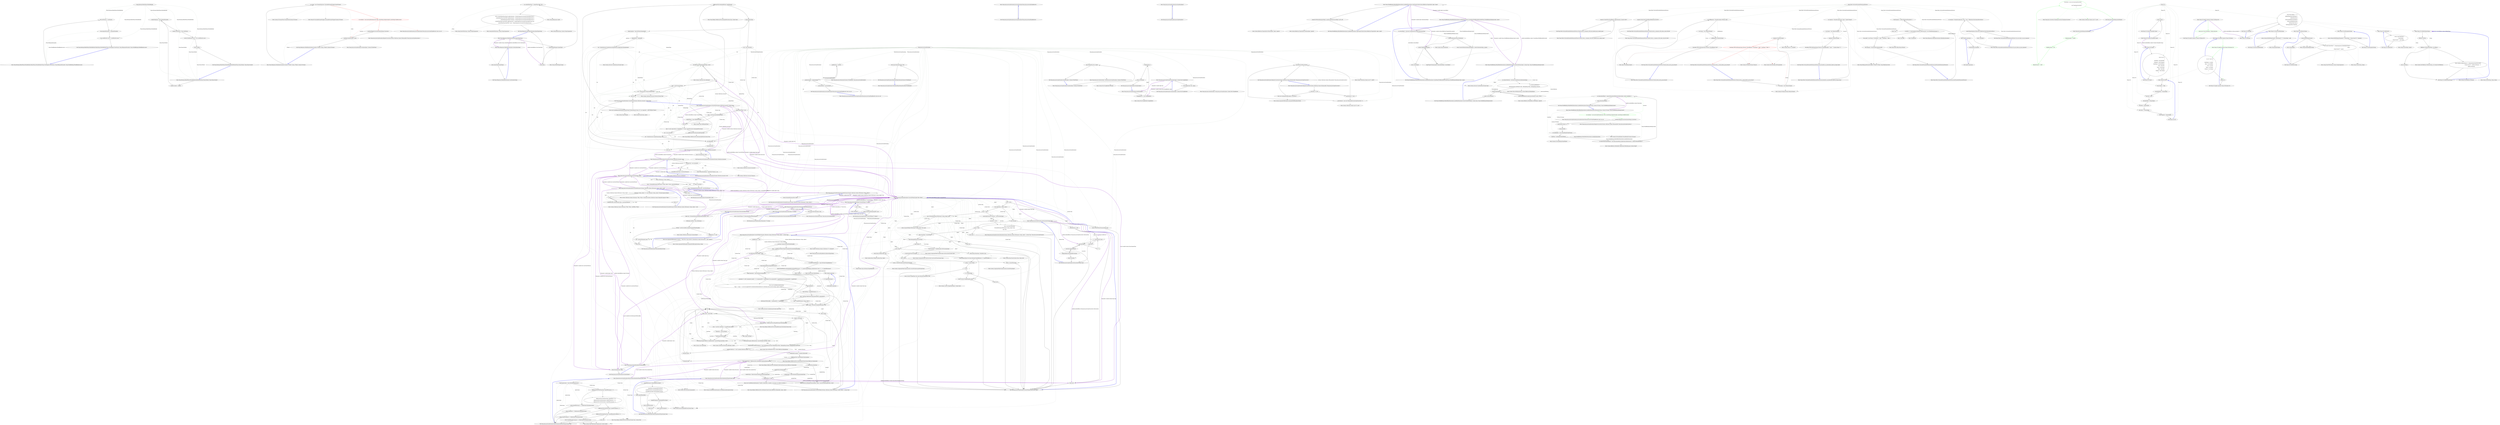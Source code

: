 digraph  {
n12 [label="Nancy.Routing.DefaultNancyModuleBuilder", span=""];
n0 [label="Entry Nancy.Routing.DefaultNancyModuleBuilder.DefaultNancyModuleBuilder(Nancy.ViewEngines.IViewFactory, Nancy.IResponseFormatter, Nancy.ModelBinding.IModelBinderLocator)", span="20-20", cluster="Nancy.Routing.DefaultNancyModuleBuilder.DefaultNancyModuleBuilder(Nancy.ViewEngines.IViewFactory, Nancy.IResponseFormatter, Nancy.ModelBinding.IModelBinderLocator)"];
n1 [label="this.viewFactory = viewFactory", span="22-22", cluster="Nancy.Routing.DefaultNancyModuleBuilder.DefaultNancyModuleBuilder(Nancy.ViewEngines.IViewFactory, Nancy.IResponseFormatter, Nancy.ModelBinding.IModelBinderLocator)"];
n2 [label="this.responseFormatter = responseFormatter", span="23-23", cluster="Nancy.Routing.DefaultNancyModuleBuilder.DefaultNancyModuleBuilder(Nancy.ViewEngines.IViewFactory, Nancy.IResponseFormatter, Nancy.ModelBinding.IModelBinderLocator)"];
n3 [label="this.modelBinderLocator = modelBinderLocator", span="24-24", cluster="Nancy.Routing.DefaultNancyModuleBuilder.DefaultNancyModuleBuilder(Nancy.ViewEngines.IViewFactory, Nancy.IResponseFormatter, Nancy.ModelBinding.IModelBinderLocator)"];
n4 [label="Exit Nancy.Routing.DefaultNancyModuleBuilder.DefaultNancyModuleBuilder(Nancy.ViewEngines.IViewFactory, Nancy.IResponseFormatter, Nancy.ModelBinding.IModelBinderLocator)", span="20-20", cluster="Nancy.Routing.DefaultNancyModuleBuilder.DefaultNancyModuleBuilder(Nancy.ViewEngines.IViewFactory, Nancy.IResponseFormatter, Nancy.ModelBinding.IModelBinderLocator)"];
n5 [label="Entry Nancy.Routing.DefaultNancyModuleBuilder.BuildModule(Nancy.NancyModule, Nancy.NancyContext)", span="33-33", cluster="Nancy.Routing.DefaultNancyModuleBuilder.BuildModule(Nancy.NancyModule, Nancy.NancyContext)"];
n6 [label="module.Context = context", span="35-35", cluster="Nancy.Routing.DefaultNancyModuleBuilder.BuildModule(Nancy.NancyModule, Nancy.NancyContext)"];
n7 [label="module.Response = this.responseFormatter", span="36-36", cluster="Nancy.Routing.DefaultNancyModuleBuilder.BuildModule(Nancy.NancyModule, Nancy.NancyContext)"];
n8 [label="module.ViewFactory = this.viewFactory", span="37-37", cluster="Nancy.Routing.DefaultNancyModuleBuilder.BuildModule(Nancy.NancyModule, Nancy.NancyContext)"];
n9 [label="module.ModelBinderLocator = this.modelBinderLocator", span="38-38", cluster="Nancy.Routing.DefaultNancyModuleBuilder.BuildModule(Nancy.NancyModule, Nancy.NancyContext)"];
n10 [label="return module;", span="40-40", cluster="Nancy.Routing.DefaultNancyModuleBuilder.BuildModule(Nancy.NancyModule, Nancy.NancyContext)"];
n11 [label="Exit Nancy.Routing.DefaultNancyModuleBuilder.BuildModule(Nancy.NancyModule, Nancy.NancyContext)", span="33-33", cluster="Nancy.Routing.DefaultNancyModuleBuilder.BuildModule(Nancy.NancyModule, Nancy.NancyContext)"];
m0_10 [label="Entry System.IO.StreamWriter.StreamWriter(System.IO.Stream)", span="0-0", cluster="System.IO.StreamWriter.StreamWriter(System.IO.Stream)", file="DefaultJsonSerializer.cs"];
m0_21 [label="Entry string.Split(params char[])", span="0-0", cluster="string.Split(params char[])", file="DefaultJsonSerializer.cs"];
m0_11 [label="Entry Nancy.IO.UnclosableStreamWrapper.UnclosableStreamWrapper(System.IO.Stream)", span="22-22", cluster="Nancy.IO.UnclosableStreamWrapper.UnclosableStreamWrapper(System.IO.Stream)", file="DefaultJsonSerializer.cs"];
m0_3 [label="Entry Nancy.Responses.DefaultJsonSerializer.IsJsonType(string)", span="59-59", cluster="Nancy.Responses.DefaultJsonSerializer.IsJsonType(string)", file="DefaultJsonSerializer.cs"];
m0_15 [label="string.IsNullOrEmpty(contentType)", span="61-61", cluster="Nancy.Responses.DefaultJsonSerializer.IsJsonType(string)", file="DefaultJsonSerializer.cs"];
m0_17 [label="var contentMimeType = contentType.Split(';')[0]", span="66-66", cluster="Nancy.Responses.DefaultJsonSerializer.IsJsonType(string)", file="DefaultJsonSerializer.cs"];
m0_16 [label="return false;", span="63-63", cluster="Nancy.Responses.DefaultJsonSerializer.IsJsonType(string)", file="DefaultJsonSerializer.cs"];
m0_18 [label="return contentMimeType.Equals(''application/json'', StringComparison.InvariantCultureIgnoreCase) ||\r\n                   contentMimeType.StartsWith(''application/json-'', StringComparison.InvariantCultureIgnoreCase) ||\r\n                   contentMimeType.Equals(''text/json'', StringComparison.InvariantCultureIgnoreCase) ||\r\n                  (contentMimeType.StartsWith(''application/vnd'', StringComparison.InvariantCultureIgnoreCase) &&\r\n                   contentMimeType.EndsWith(''+json'', StringComparison.InvariantCultureIgnoreCase));", span="68-72", cluster="Nancy.Responses.DefaultJsonSerializer.IsJsonType(string)", file="DefaultJsonSerializer.cs"];
m0_19 [label="Exit Nancy.Responses.DefaultJsonSerializer.IsJsonType(string)", span="59-59", cluster="Nancy.Responses.DefaultJsonSerializer.IsJsonType(string)", file="DefaultJsonSerializer.cs"];
m0_0 [label="Entry Nancy.Responses.DefaultJsonSerializer.CanSerialize(string)", span="16-16", cluster="Nancy.Responses.DefaultJsonSerializer.CanSerialize(string)", file="DefaultJsonSerializer.cs"];
m0_1 [label="return IsJsonType(contentType);", span="18-18", cluster="Nancy.Responses.DefaultJsonSerializer.CanSerialize(string)", file="DefaultJsonSerializer.cs"];
m0_2 [label="Exit Nancy.Responses.DefaultJsonSerializer.CanSerialize(string)", span="16-16", cluster="Nancy.Responses.DefaultJsonSerializer.CanSerialize(string)", file="DefaultJsonSerializer.cs"];
m0_20 [label="Entry string.IsNullOrEmpty(string)", span="0-0", cluster="string.IsNullOrEmpty(string)", file="DefaultJsonSerializer.cs"];
m0_4 [label="Entry Nancy.Responses.DefaultJsonSerializer.Serialize<TModel>(string, TModel, System.IO.Stream)", span="37-37", cluster="Nancy.Responses.DefaultJsonSerializer.Serialize<TModel>(string, TModel, System.IO.Stream)", file="DefaultJsonSerializer.cs"];
m0_5 [label="var writer = new StreamWriter(new UnclosableStreamWrapper(outputStream))", span="39-39", cluster="Nancy.Responses.DefaultJsonSerializer.Serialize<TModel>(string, TModel, System.IO.Stream)", file="DefaultJsonSerializer.cs"];
m0_8 [label="serializer.Serialize(model, writer)", span="45-45", cluster="Nancy.Responses.DefaultJsonSerializer.Serialize<TModel>(string, TModel, System.IO.Stream)", file="DefaultJsonSerializer.cs"];
m0_6 [label="var serializer = new JavaScriptSerializer(null, false, JsonSettings.MaxJsonLength, JsonSettings.MaxRecursions)", span="41-41", cluster="Nancy.Responses.DefaultJsonSerializer.Serialize<TModel>(string, TModel, System.IO.Stream)", color=red, community=0, file="DefaultJsonSerializer.cs"];
m0_7 [label="serializer.RegisterConverters(JsonSettings.Converters)", span="43-43", cluster="Nancy.Responses.DefaultJsonSerializer.Serialize<TModel>(string, TModel, System.IO.Stream)", file="DefaultJsonSerializer.cs"];
m0_9 [label="Exit Nancy.Responses.DefaultJsonSerializer.Serialize<TModel>(string, TModel, System.IO.Stream)", span="37-37", cluster="Nancy.Responses.DefaultJsonSerializer.Serialize<TModel>(string, TModel, System.IO.Stream)", file="DefaultJsonSerializer.cs"];
m0_13 [label="Entry Nancy.Json.JavaScriptSerializer.RegisterConverters(System.Collections.Generic.IEnumerable<Nancy.Json.JavaScriptConverter>)", span="435-435", cluster="Nancy.Json.JavaScriptSerializer.RegisterConverters(System.Collections.Generic.IEnumerable<Nancy.Json.JavaScriptConverter>)", file="DefaultJsonSerializer.cs"];
m0_24 [label="Entry string.EndsWith(string, System.StringComparison)", span="0-0", cluster="string.EndsWith(string, System.StringComparison)", file="DefaultJsonSerializer.cs"];
m0_14 [label="Entry Nancy.Json.JavaScriptSerializer.Serialize(object, System.IO.TextWriter)", span="471-471", cluster="Nancy.Json.JavaScriptSerializer.Serialize(object, System.IO.TextWriter)", file="DefaultJsonSerializer.cs"];
m0_22 [label="Entry string.Equals(string, System.StringComparison)", span="0-0", cluster="string.Equals(string, System.StringComparison)", file="DefaultJsonSerializer.cs"];
m0_12 [label="Entry Nancy.Json.JavaScriptSerializer.JavaScriptSerializer(Nancy.Json.JavaScriptTypeResolver, bool, int, int)", span="74-74", cluster="Nancy.Json.JavaScriptSerializer.JavaScriptSerializer(Nancy.Json.JavaScriptTypeResolver, bool, int, int)", file="DefaultJsonSerializer.cs"];
m0_23 [label="Entry string.StartsWith(string, System.StringComparison)", span="0-0", cluster="string.StartsWith(string, System.StringComparison)", file="DefaultJsonSerializer.cs"];
m2_127 [label="Entry Nancy.Helpers.ReflectionUtils.IsAssignable(System.Type, System.Type)", span="56-56", cluster="Nancy.Helpers.ReflectionUtils.IsAssignable(System.Type, System.Type)", file="JavaScriptSerializer.cs"];
m2_124 [label="Entry System.Type.GetElementType()", span="0-0", cluster="System.Type.GetElementType()", file="JavaScriptSerializer.cs"];
m2_238 [label="Entry System.ArgumentNullException.ArgumentNullException(string)", span="0-0", cluster="System.ArgumentNullException.ArgumentNullException(string)", file="JavaScriptSerializer.cs"];
m2_99 [label="Entry System.Collections.Generic.Dictionary<TKey, TValue>.Add(TKey, TValue)", span="0-0", cluster="System.Collections.Generic.Dictionary<TKey, TValue>.Add(TKey, TValue)", file="JavaScriptSerializer.cs"];
m2_239 [label="Entry System.Collections.Generic.List<T>.List()", span="0-0", cluster="System.Collections.Generic.List<T>.List()", file="JavaScriptSerializer.cs"];
m2_251 [label="Entry Nancy.Json.JavaScriptSerializer.Serialize(object)", span="459-459", cluster="Nancy.Json.JavaScriptSerializer.Serialize(object)", file="JavaScriptSerializer.cs"];
m2_252 [label="StringBuilder b = new StringBuilder()", span="461-461", cluster="Nancy.Json.JavaScriptSerializer.Serialize(object)", file="JavaScriptSerializer.cs"];
m2_253 [label="Serialize(obj, b)", span="462-462", cluster="Nancy.Json.JavaScriptSerializer.Serialize(object)", file="JavaScriptSerializer.cs"];
m2_254 [label="return b.ToString();", span="463-463", cluster="Nancy.Json.JavaScriptSerializer.Serialize(object)", file="JavaScriptSerializer.cs"];
m2_255 [label="Exit Nancy.Json.JavaScriptSerializer.Serialize(object)", span="459-459", cluster="Nancy.Json.JavaScriptSerializer.Serialize(object)", file="JavaScriptSerializer.cs"];
m2_78 [label="Entry Nancy.Json.JavaScriptSerializer.EvaluateDictionary(System.Collections.Generic.IDictionary<string, object>, bool)", span="225-225", cluster="Nancy.Json.JavaScriptSerializer.EvaluateDictionary(System.Collections.Generic.IDictionary<string, object>, bool)", file="JavaScriptSerializer.cs"];
m2_93 [label="Dictionary<string, object> d = new Dictionary<string, object>(StringComparer.Ordinal)", span="227-227", cluster="Nancy.Json.JavaScriptSerializer.EvaluateDictionary(System.Collections.Generic.IDictionary<string, object>, bool)", file="JavaScriptSerializer.cs"];
m2_94 [label=dict, span="228-228", cluster="Nancy.Json.JavaScriptSerializer.EvaluateDictionary(System.Collections.Generic.IDictionary<string, object>, bool)", file="JavaScriptSerializer.cs"];
m2_95 [label="d.Add(entry.Key, Evaluate(entry.Value, convertListToArray))", span="230-230", cluster="Nancy.Json.JavaScriptSerializer.EvaluateDictionary(System.Collections.Generic.IDictionary<string, object>, bool)", file="JavaScriptSerializer.cs"];
m2_96 [label="return d;", span="233-233", cluster="Nancy.Json.JavaScriptSerializer.EvaluateDictionary(System.Collections.Generic.IDictionary<string, object>, bool)", file="JavaScriptSerializer.cs"];
m2_97 [label="Exit Nancy.Json.JavaScriptSerializer.EvaluateDictionary(System.Collections.Generic.IDictionary<string, object>, bool)", span="225-225", cluster="Nancy.Json.JavaScriptSerializer.EvaluateDictionary(System.Collections.Generic.IDictionary<string, object>, bool)", file="JavaScriptSerializer.cs"];
m2_180 [label="Entry Unk.Any", span="", cluster="Unk.Any", file="JavaScriptSerializer.cs"];
m2_48 [label="Entry Nancy.Json.JavaScriptSerializer.EvaluateDictionary(System.Collections.Generic.IDictionary<string, object>)", span="220-220", cluster="Nancy.Json.JavaScriptSerializer.EvaluateDictionary(System.Collections.Generic.IDictionary<string, object>)", file="JavaScriptSerializer.cs"];
m2_91 [label="return EvaluateDictionary(dict, false);", span="222-222", cluster="Nancy.Json.JavaScriptSerializer.EvaluateDictionary(System.Collections.Generic.IDictionary<string, object>)", file="JavaScriptSerializer.cs"];
m2_92 [label="Exit Nancy.Json.JavaScriptSerializer.EvaluateDictionary(System.Collections.Generic.IDictionary<string, object>)", span="220-220", cluster="Nancy.Json.JavaScriptSerializer.EvaluateDictionary(System.Collections.Generic.IDictionary<string, object>)", file="JavaScriptSerializer.cs"];
m2_89 [label="Entry System.Collections.ArrayList.Add(object)", span="0-0", cluster="System.Collections.ArrayList.Add(object)", file="JavaScriptSerializer.cs"];
m2_223 [label="Entry System.ArgumentNullException.ArgumentNullException(string, string)", span="0-0", cluster="System.ArgumentNullException.ArgumentNullException(string, string)", file="JavaScriptSerializer.cs"];
m2_179 [label="Entry System.Type.GetInterfaces()", span="0-0", cluster="System.Type.GetInterfaces()", file="JavaScriptSerializer.cs"];
m2_265 [label="Entry Nancy.Json.Json.Serialize(object, Nancy.Json.JavaScriptSerializer, System.IO.TextWriter)", span="56-56", cluster="Nancy.Json.Json.Serialize(object, Nancy.Json.JavaScriptSerializer, System.IO.TextWriter)", file="JavaScriptSerializer.cs"];
m2_9 [label="Entry Nancy.Json.JavaScriptSerializer.ConvertToType<T>(object)", span="113-113", cluster="Nancy.Json.JavaScriptSerializer.ConvertToType<T>(object)", file="JavaScriptSerializer.cs"];
m2_10 [label="obj == null", span="115-115", cluster="Nancy.Json.JavaScriptSerializer.ConvertToType<T>(object)", file="JavaScriptSerializer.cs"];
m2_12 [label="return (T)ConvertToType(typeof(T), obj);", span="118-118", cluster="Nancy.Json.JavaScriptSerializer.ConvertToType<T>(object)", file="JavaScriptSerializer.cs"];
m2_11 [label="return default(T);", span="116-116", cluster="Nancy.Json.JavaScriptSerializer.ConvertToType<T>(object)", file="JavaScriptSerializer.cs"];
m2_13 [label="Exit Nancy.Json.JavaScriptSerializer.ConvertToType<T>(object)", span="113-113", cluster="Nancy.Json.JavaScriptSerializer.ConvertToType<T>(object)", file="JavaScriptSerializer.cs"];
m2_54 [label="Entry System.Type.IsAssignableFrom(System.Type)", span="0-0", cluster="System.Type.IsAssignableFrom(System.Type)", file="JavaScriptSerializer.cs"];
m2_79 [label="Entry Nancy.Json.JavaScriptSerializer.EvaluateList(System.Collections.ArrayList, bool)", span="211-211", cluster="Nancy.Json.JavaScriptSerializer.EvaluateList(System.Collections.ArrayList, bool)", file="JavaScriptSerializer.cs"];
m2_83 [label="ArrayList list = new ArrayList()", span="213-213", cluster="Nancy.Json.JavaScriptSerializer.EvaluateList(System.Collections.ArrayList, bool)", file="JavaScriptSerializer.cs"];
m2_84 [label=e, span="214-214", cluster="Nancy.Json.JavaScriptSerializer.EvaluateList(System.Collections.ArrayList, bool)", file="JavaScriptSerializer.cs"];
m2_85 [label="list.Add(Evaluate(value, convertListToArray))", span="215-215", cluster="Nancy.Json.JavaScriptSerializer.EvaluateList(System.Collections.ArrayList, bool)", file="JavaScriptSerializer.cs"];
m2_86 [label="return convertListToArray ? (object)list.ToArray() : list;", span="217-217", cluster="Nancy.Json.JavaScriptSerializer.EvaluateList(System.Collections.ArrayList, bool)", file="JavaScriptSerializer.cs"];
m2_87 [label="Exit Nancy.Json.JavaScriptSerializer.EvaluateList(System.Collections.ArrayList, bool)", span="211-211", cluster="Nancy.Json.JavaScriptSerializer.EvaluateList(System.Collections.ArrayList, bool)", file="JavaScriptSerializer.cs"];
m2_129 [label="Entry System.Activator.CreateInstance(System.Type)", span="0-0", cluster="System.Activator.CreateInstance(System.Type)", file="JavaScriptSerializer.cs"];
m2_53 [label="Entry object.GetType()", span="0-0", cluster="object.GetType()", file="JavaScriptSerializer.cs"];
m2_88 [label="Entry System.Collections.ArrayList.ArrayList()", span="0-0", cluster="System.Collections.ArrayList.ArrayList()", file="JavaScriptSerializer.cs"];
m2_132 [label="Entry string.Format(string, object)", span="0-0", cluster="string.Format(string, object)", file="JavaScriptSerializer.cs"];
m2_230 [label="Entry Nancy.Json.Json.Deserialize(System.IO.TextReader, Nancy.Json.JavaScriptSerializer)", span="81-81", cluster="Nancy.Json.Json.Deserialize(System.IO.TextReader, Nancy.Json.JavaScriptSerializer)", file="JavaScriptSerializer.cs"];
m2_261 [label="Entry Nancy.Json.Json.Serialize(object, Nancy.Json.JavaScriptSerializer, System.Text.StringBuilder)", span="44-44", cluster="Nancy.Json.Json.Serialize(object, Nancy.Json.JavaScriptSerializer, System.Text.StringBuilder)", file="JavaScriptSerializer.cs"];
m2_189 [label="Entry Nancy.Helpers.ReflectionUtils.SetMemberValue(System.Reflection.MemberInfo, object, object)", span="223-223", cluster="Nancy.Helpers.ReflectionUtils.SetMemberValue(System.Reflection.MemberInfo, object, object)", file="JavaScriptSerializer.cs"];
m2_128 [label="Entry System.Type.MakeGenericType(params System.Type[])", span="0-0", cluster="System.Type.MakeGenericType(params System.Type[])", file="JavaScriptSerializer.cs"];
m2_98 [label="Entry System.Collections.Generic.Dictionary<TKey, TValue>.Dictionary(System.Collections.Generic.IEqualityComparer<TKey>)", span="0-0", cluster="System.Collections.Generic.Dictionary<TKey, TValue>.Dictionary(System.Collections.Generic.IEqualityComparer<TKey>)", file="JavaScriptSerializer.cs"];
m2_68 [label="Entry Nancy.Json.JavaScriptSerializer.Evaluate(object)", span="192-192", cluster="Nancy.Json.JavaScriptSerializer.Evaluate(object)", file="JavaScriptSerializer.cs"];
m2_69 [label="return Evaluate(value, false);", span="194-194", cluster="Nancy.Json.JavaScriptSerializer.Evaluate(object)", file="JavaScriptSerializer.cs"];
m2_70 [label="Exit Nancy.Json.JavaScriptSerializer.Evaluate(object)", span="192-192", cluster="Nancy.Json.JavaScriptSerializer.Evaluate(object)", file="JavaScriptSerializer.cs"];
m2_256 [label="Entry System.Text.StringBuilder.StringBuilder()", span="0-0", cluster="System.Text.StringBuilder.StringBuilder()", file="JavaScriptSerializer.cs"];
m2_187 [label="Entry Nancy.Json.JavaScriptSerializer.ResolveGenericInterfaceToType(System.Type)", span="371-371", cluster="Nancy.Json.JavaScriptSerializer.ResolveGenericInterfaceToType(System.Type)", file="JavaScriptSerializer.cs"];
m2_193 [label="Type[] genericArgs = type.GetGenericArguments()", span="373-373", cluster="Nancy.Json.JavaScriptSerializer.ResolveGenericInterfaceToType(System.Type)", file="JavaScriptSerializer.cs"];
m2_194 [label="ReflectionUtils.IsSubClass(type, typeof(IDictionary<,>))", span="375-375", cluster="Nancy.Json.JavaScriptSerializer.ResolveGenericInterfaceToType(System.Type)", file="JavaScriptSerializer.cs"];
m2_196 [label="ReflectionUtils.IsSubClass(type, typeof(IList<>)) ||\r\n                ReflectionUtils.IsSubClass(type, typeof(ICollection<>)) ||\r\n                ReflectionUtils.IsSubClass(type, typeof(IEnumerable<>))", span="378-380", cluster="Nancy.Json.JavaScriptSerializer.ResolveGenericInterfaceToType(System.Type)", file="JavaScriptSerializer.cs"];
m2_198 [label="ReflectionUtils.IsSubClass(type, typeof(IComparer<>))", span="384-384", cluster="Nancy.Json.JavaScriptSerializer.ResolveGenericInterfaceToType(System.Type)", file="JavaScriptSerializer.cs"];
m2_200 [label="ReflectionUtils.IsSubClass(type, typeof(IEqualityComparer<>))", span="387-387", cluster="Nancy.Json.JavaScriptSerializer.ResolveGenericInterfaceToType(System.Type)", file="JavaScriptSerializer.cs"];
m2_195 [label="return typeof(Dictionary<,>).MakeGenericType(genericArgs);", span="376-376", cluster="Nancy.Json.JavaScriptSerializer.ResolveGenericInterfaceToType(System.Type)", file="JavaScriptSerializer.cs"];
m2_197 [label="return typeof(List<>).MakeGenericType(genericArgs);", span="382-382", cluster="Nancy.Json.JavaScriptSerializer.ResolveGenericInterfaceToType(System.Type)", file="JavaScriptSerializer.cs"];
m2_199 [label="return typeof(Comparer<>).MakeGenericType(genericArgs);", span="385-385", cluster="Nancy.Json.JavaScriptSerializer.ResolveGenericInterfaceToType(System.Type)", file="JavaScriptSerializer.cs"];
m2_201 [label="return typeof(EqualityComparer<>).MakeGenericType(genericArgs);", span="388-388", cluster="Nancy.Json.JavaScriptSerializer.ResolveGenericInterfaceToType(System.Type)", file="JavaScriptSerializer.cs"];
m2_202 [label="return null;", span="390-390", cluster="Nancy.Json.JavaScriptSerializer.ResolveGenericInterfaceToType(System.Type)", file="JavaScriptSerializer.cs"];
m2_203 [label="Exit Nancy.Json.JavaScriptSerializer.ResolveGenericInterfaceToType(System.Type)", span="371-371", cluster="Nancy.Json.JavaScriptSerializer.ResolveGenericInterfaceToType(System.Type)", file="JavaScriptSerializer.cs"];
m2_131 [label="Entry System.Type.GetType()", span="0-0", cluster="System.Type.GetType()", file="JavaScriptSerializer.cs"];
m2_213 [label="Entry Nancy.Json.JavaScriptSerializer.DeserializeObject(string)", span="409-409", cluster="Nancy.Json.JavaScriptSerializer.DeserializeObject(string)", file="JavaScriptSerializer.cs"];
m2_214 [label="object obj = Evaluate(DeserializeObjectInternal(input), true)", span="411-411", cluster="Nancy.Json.JavaScriptSerializer.DeserializeObject(string)", file="JavaScriptSerializer.cs"];
m2_215 [label="IDictionary dictObj = obj as IDictionary", span="412-412", cluster="Nancy.Json.JavaScriptSerializer.DeserializeObject(string)", file="JavaScriptSerializer.cs"];
m2_219 [label="obj = ConvertToType(null, obj)", span="420-420", cluster="Nancy.Json.JavaScriptSerializer.DeserializeObject(string)", file="JavaScriptSerializer.cs"];
m2_220 [label="return obj;", span="422-422", cluster="Nancy.Json.JavaScriptSerializer.DeserializeObject(string)", file="JavaScriptSerializer.cs"];
m2_216 [label="dictObj != null && dictObj.Contains(SerializedTypeNameKey)", span="413-413", cluster="Nancy.Json.JavaScriptSerializer.DeserializeObject(string)", file="JavaScriptSerializer.cs"];
m2_217 [label="_typeResolver == null", span="415-415", cluster="Nancy.Json.JavaScriptSerializer.DeserializeObject(string)", file="JavaScriptSerializer.cs"];
m2_218 [label="throw new ArgumentNullException(''resolver'', ''Must have a type resolver to deserialize an object that has an '__type' member'');", span="417-417", cluster="Nancy.Json.JavaScriptSerializer.DeserializeObject(string)", file="JavaScriptSerializer.cs"];
m2_221 [label="Exit Nancy.Json.JavaScriptSerializer.DeserializeObject(string)", span="409-409", cluster="Nancy.Json.JavaScriptSerializer.DeserializeObject(string)", file="JavaScriptSerializer.cs"];
m2_258 [label="Entry System.Text.StringBuilder.ToString()", span="0-0", cluster="System.Text.StringBuilder.ToString()", file="JavaScriptSerializer.cs"];
m2_134 [label="Entry System.Collections.ArrayList.ToArray(System.Type)", span="0-0", cluster="System.Collections.ArrayList.ToArray(System.Type)", file="JavaScriptSerializer.cs"];
m2_64 [label="Entry Nancy.Json.JavaScriptSerializer.Deserialize<T>(string)", span="187-187", cluster="Nancy.Json.JavaScriptSerializer.Deserialize<T>(string)", file="JavaScriptSerializer.cs"];
m2_65 [label="return ConvertToType<T>(DeserializeObjectInternal(input));", span="189-189", cluster="Nancy.Json.JavaScriptSerializer.Deserialize<T>(string)", file="JavaScriptSerializer.cs"];
m2_66 [label="Exit Nancy.Json.JavaScriptSerializer.Deserialize<T>(string)", span="187-187", cluster="Nancy.Json.JavaScriptSerializer.Deserialize<T>(string)", file="JavaScriptSerializer.cs"];
m2_231 [label="Entry Nancy.Json.JavaScriptSerializer.RegisterConverters(System.Collections.Generic.IEnumerable<Nancy.Json.JavaScriptConverter>)", span="435-435", cluster="Nancy.Json.JavaScriptSerializer.RegisterConverters(System.Collections.Generic.IEnumerable<Nancy.Json.JavaScriptConverter>)", file="JavaScriptSerializer.cs"];
m2_232 [label="converters == null", span="437-437", cluster="Nancy.Json.JavaScriptSerializer.RegisterConverters(System.Collections.Generic.IEnumerable<Nancy.Json.JavaScriptConverter>)", file="JavaScriptSerializer.cs"];
m2_236 [label="_converterList.Add(converters)", span="442-442", cluster="Nancy.Json.JavaScriptSerializer.RegisterConverters(System.Collections.Generic.IEnumerable<Nancy.Json.JavaScriptConverter>)", file="JavaScriptSerializer.cs"];
m2_233 [label="throw new ArgumentNullException(''converters'');", span="438-438", cluster="Nancy.Json.JavaScriptSerializer.RegisterConverters(System.Collections.Generic.IEnumerable<Nancy.Json.JavaScriptConverter>)", file="JavaScriptSerializer.cs"];
m2_234 [label="_converterList == null", span="440-440", cluster="Nancy.Json.JavaScriptSerializer.RegisterConverters(System.Collections.Generic.IEnumerable<Nancy.Json.JavaScriptConverter>)", file="JavaScriptSerializer.cs"];
m2_235 [label="_converterList = new List<IEnumerable<JavaScriptConverter>>()", span="441-441", cluster="Nancy.Json.JavaScriptSerializer.RegisterConverters(System.Collections.Generic.IEnumerable<Nancy.Json.JavaScriptConverter>)", file="JavaScriptSerializer.cs"];
m2_237 [label="Exit Nancy.Json.JavaScriptSerializer.RegisterConverters(System.Collections.Generic.IEnumerable<Nancy.Json.JavaScriptConverter>)", span="435-435", cluster="Nancy.Json.JavaScriptSerializer.RegisterConverters(System.Collections.Generic.IEnumerable<Nancy.Json.JavaScriptConverter>)", file="JavaScriptSerializer.cs"];
m2_4 [label="Entry Nancy.Json.JavaScriptSerializer.JavaScriptSerializer(Nancy.Json.JavaScriptTypeResolver, bool, int, int)", span="74-74", cluster="Nancy.Json.JavaScriptSerializer.JavaScriptSerializer(Nancy.Json.JavaScriptTypeResolver, bool, int, int)", file="JavaScriptSerializer.cs"];
m2_5 [label="_typeResolver = resolver", span="76-76", cluster="Nancy.Json.JavaScriptSerializer.JavaScriptSerializer(Nancy.Json.JavaScriptTypeResolver, bool, int, int)", file="JavaScriptSerializer.cs"];
m2_6 [label="_maxJsonLength = maxJsonLength", span="78-78", cluster="Nancy.Json.JavaScriptSerializer.JavaScriptSerializer(Nancy.Json.JavaScriptTypeResolver, bool, int, int)", file="JavaScriptSerializer.cs"];
m2_7 [label="_recursionLimit = recursionLimit", span="80-80", cluster="Nancy.Json.JavaScriptSerializer.JavaScriptSerializer(Nancy.Json.JavaScriptTypeResolver, bool, int, int)", file="JavaScriptSerializer.cs"];
m2_8 [label="Exit Nancy.Json.JavaScriptSerializer.JavaScriptSerializer(Nancy.Json.JavaScriptTypeResolver, bool, int, int)", span="74-74", cluster="Nancy.Json.JavaScriptSerializer.JavaScriptSerializer(Nancy.Json.JavaScriptTypeResolver, bool, int, int)", file="JavaScriptSerializer.cs"];
m2_178 [label="Entry Nancy.Json.JavaScriptTypeResolver.ResolveType(string)", span="37-37", cluster="Nancy.Json.JavaScriptTypeResolver.ResolveType(string)", file="JavaScriptSerializer.cs"];
m2_181 [label="Entry Nancy.Helpers.ReflectionUtils.GetTypedDictionaryValueType(System.Type)", span="110-110", cluster="Nancy.Helpers.ReflectionUtils.GetTypedDictionaryValueType(System.Type)", file="JavaScriptSerializer.cs"];
m2_58 [label="Entry System.ComponentModel.TypeConverter.CanConvertFrom(System.Type)", span="0-0", cluster="System.ComponentModel.TypeConverter.CanConvertFrom(System.Type)", file="JavaScriptSerializer.cs"];
m2_130 [label="Entry System.InvalidOperationException.InvalidOperationException(string)", span="0-0", cluster="System.InvalidOperationException.InvalidOperationException(string)", file="JavaScriptSerializer.cs"];
m2_52 [label="Entry Nancy.Json.JavaScriptSerializer.ConvertToList(System.Collections.ArrayList, System.Type)", span="239-239", cluster="Nancy.Json.JavaScriptSerializer.ConvertToList(System.Collections.ArrayList, System.Type)", file="JavaScriptSerializer.cs"];
m2_100 [label="Type elementType = null", span="241-241", cluster="Nancy.Json.JavaScriptSerializer.ConvertToList(System.Collections.ArrayList, System.Type)", file="JavaScriptSerializer.cs"];
m2_101 [label="type != null && type.HasElementType", span="242-242", cluster="Nancy.Json.JavaScriptSerializer.ConvertToList(System.Collections.ArrayList, System.Type)", file="JavaScriptSerializer.cs"];
m2_102 [label="elementType = type.GetElementType()", span="243-243", cluster="Nancy.Json.JavaScriptSerializer.ConvertToList(System.Collections.ArrayList, System.Type)", file="JavaScriptSerializer.cs"];
m2_104 [label="type == null || type.IsArray || typeofObject == type || typeof(ArrayList).IsAssignableFrom(type)", span="246-246", cluster="Nancy.Json.JavaScriptSerializer.ConvertToList(System.Collections.ArrayList, System.Type)", file="JavaScriptSerializer.cs"];
m2_106 [label="ReflectionUtils.IsInstantiatableType(type)", span="248-248", cluster="Nancy.Json.JavaScriptSerializer.ConvertToList(System.Collections.ArrayList, System.Type)", file="JavaScriptSerializer.cs"];
m2_107 [label="list = (IList)Activator.CreateInstance(type, true)", span="250-250", cluster="Nancy.Json.JavaScriptSerializer.ConvertToList(System.Collections.ArrayList, System.Type)", file="JavaScriptSerializer.cs"];
m2_108 [label="ReflectionUtils.IsAssignable(type, typeofGenList)", span="251-251", cluster="Nancy.Json.JavaScriptSerializer.ConvertToList(System.Collections.ArrayList, System.Type)", file="JavaScriptSerializer.cs"];
m2_109 [label="type.IsGenericType", span="253-253", cluster="Nancy.Json.JavaScriptSerializer.ConvertToList(System.Collections.ArrayList, System.Type)", file="JavaScriptSerializer.cs"];
m2_110 [label="Type[] genArgs = type.GetGenericArguments()", span="255-255", cluster="Nancy.Json.JavaScriptSerializer.ConvertToList(System.Collections.ArrayList, System.Type)", file="JavaScriptSerializer.cs"];
m2_114 [label="throw new InvalidOperationException(String.Format(''Deserializing list type '{0}' not supported.'', type.GetType().Name));", span="264-264", cluster="Nancy.Json.JavaScriptSerializer.ConvertToList(System.Collections.ArrayList, System.Type)", file="JavaScriptSerializer.cs"];
m2_116 [label="EvaluateList(col)", span="268-268", cluster="Nancy.Json.JavaScriptSerializer.ConvertToList(System.Collections.ArrayList, System.Type)", file="JavaScriptSerializer.cs"];
m2_118 [label=col, span="272-272", cluster="Nancy.Json.JavaScriptSerializer.ConvertToList(System.Collections.ArrayList, System.Type)", file="JavaScriptSerializer.cs"];
m2_120 [label="type != null && type.IsArray", span="275-275", cluster="Nancy.Json.JavaScriptSerializer.ConvertToList(System.Collections.ArrayList, System.Type)", file="JavaScriptSerializer.cs"];
m2_119 [label="list.Add(ConvertToType(elementType, value))", span="273-273", cluster="Nancy.Json.JavaScriptSerializer.ConvertToList(System.Collections.ArrayList, System.Type)", file="JavaScriptSerializer.cs"];
m2_121 [label="list = ((ArrayList)list).ToArray(elementType)", span="276-276", cluster="Nancy.Json.JavaScriptSerializer.ConvertToList(System.Collections.ArrayList, System.Type)", file="JavaScriptSerializer.cs"];
m2_103 [label="IList list", span="245-245", cluster="Nancy.Json.JavaScriptSerializer.ConvertToList(System.Collections.ArrayList, System.Type)", file="JavaScriptSerializer.cs"];
m2_115 [label="list.IsReadOnly", span="266-266", cluster="Nancy.Json.JavaScriptSerializer.ConvertToList(System.Collections.ArrayList, System.Type)", file="JavaScriptSerializer.cs"];
m2_117 [label="return list;", span="269-269", cluster="Nancy.Json.JavaScriptSerializer.ConvertToList(System.Collections.ArrayList, System.Type)", file="JavaScriptSerializer.cs"];
m2_122 [label="return list;", span="278-278", cluster="Nancy.Json.JavaScriptSerializer.ConvertToList(System.Collections.ArrayList, System.Type)", file="JavaScriptSerializer.cs"];
m2_105 [label="list = new ArrayList()", span="247-247", cluster="Nancy.Json.JavaScriptSerializer.ConvertToList(System.Collections.ArrayList, System.Type)", file="JavaScriptSerializer.cs"];
m2_113 [label="list = new ArrayList()", span="261-261", cluster="Nancy.Json.JavaScriptSerializer.ConvertToList(System.Collections.ArrayList, System.Type)", file="JavaScriptSerializer.cs"];
m2_111 [label="elementType = genArgs[0]", span="256-256", cluster="Nancy.Json.JavaScriptSerializer.ConvertToList(System.Collections.ArrayList, System.Type)", file="JavaScriptSerializer.cs"];
m2_112 [label="list = (IList)Activator.CreateInstance(typeofGenList.MakeGenericType(genArgs))", span="258-258", cluster="Nancy.Json.JavaScriptSerializer.ConvertToList(System.Collections.ArrayList, System.Type)", file="JavaScriptSerializer.cs"];
m2_123 [label="Exit Nancy.Json.JavaScriptSerializer.ConvertToList(System.Collections.ArrayList, System.Type)", span="239-239", cluster="Nancy.Json.JavaScriptSerializer.ConvertToList(System.Collections.ArrayList, System.Type)", file="JavaScriptSerializer.cs"];
m2_57 [label="Entry System.ComponentModel.TypeDescriptor.GetConverter(System.Type)", span="0-0", cluster="System.ComponentModel.TypeDescriptor.GetConverter(System.Type)", file="JavaScriptSerializer.cs"];
m2_80 [label="Entry Nancy.Json.JavaScriptSerializer.EvaluateList(System.Collections.ArrayList)", span="206-206", cluster="Nancy.Json.JavaScriptSerializer.EvaluateList(System.Collections.ArrayList)", file="JavaScriptSerializer.cs"];
m2_81 [label="return EvaluateList(e, false);", span="208-208", cluster="Nancy.Json.JavaScriptSerializer.EvaluateList(System.Collections.ArrayList)", file="JavaScriptSerializer.cs"];
m2_82 [label="Exit Nancy.Json.JavaScriptSerializer.EvaluateList(System.Collections.ArrayList)", span="206-206", cluster="Nancy.Json.JavaScriptSerializer.EvaluateList(System.Collections.ArrayList)", file="JavaScriptSerializer.cs"];
m2_184 [label="Entry System.Type.GetMember(string, System.Reflection.BindingFlags)", span="0-0", cluster="System.Type.GetMember(string, System.Reflection.BindingFlags)", file="JavaScriptSerializer.cs"];
m2_125 [label="Entry Nancy.Helpers.ReflectionUtils.IsInstantiatableType(System.Type)", span="34-34", cluster="Nancy.Helpers.ReflectionUtils.IsInstantiatableType(System.Type)", file="JavaScriptSerializer.cs"];
m2_71 [label="Entry Nancy.Json.JavaScriptSerializer.Evaluate(object, bool)", span="197-197", cluster="Nancy.Json.JavaScriptSerializer.Evaluate(object, bool)", file="JavaScriptSerializer.cs"];
m2_72 [label="value is IDictionary<string, object>", span="199-199", cluster="Nancy.Json.JavaScriptSerializer.Evaluate(object, bool)", file="JavaScriptSerializer.cs"];
m2_73 [label="value = EvaluateDictionary((IDictionary<string, object>)value, convertListToArray)", span="200-200", cluster="Nancy.Json.JavaScriptSerializer.Evaluate(object, bool)", file="JavaScriptSerializer.cs"];
m2_74 [label="value is ArrayList", span="201-201", cluster="Nancy.Json.JavaScriptSerializer.Evaluate(object, bool)", file="JavaScriptSerializer.cs"];
m2_75 [label="value = EvaluateList((ArrayList)value, convertListToArray)", span="202-202", cluster="Nancy.Json.JavaScriptSerializer.Evaluate(object, bool)", file="JavaScriptSerializer.cs"];
m2_76 [label="return value;", span="203-203", cluster="Nancy.Json.JavaScriptSerializer.Evaluate(object, bool)", file="JavaScriptSerializer.cs"];
m2_77 [label="Exit Nancy.Json.JavaScriptSerializer.Evaluate(object, bool)", span="197-197", cluster="Nancy.Json.JavaScriptSerializer.Evaluate(object, bool)", file="JavaScriptSerializer.cs"];
m2_227 [label="Entry Nancy.Json.JavaScriptSerializer.DeserializeObjectInternal(System.IO.TextReader)", span="430-430", cluster="Nancy.Json.JavaScriptSerializer.DeserializeObjectInternal(System.IO.TextReader)", file="JavaScriptSerializer.cs"];
m2_228 [label="return Json.Deserialize(input, this);", span="432-432", cluster="Nancy.Json.JavaScriptSerializer.DeserializeObjectInternal(System.IO.TextReader)", file="JavaScriptSerializer.cs"];
m2_229 [label="Exit Nancy.Json.JavaScriptSerializer.DeserializeObjectInternal(System.IO.TextReader)", span="430-430", cluster="Nancy.Json.JavaScriptSerializer.DeserializeObjectInternal(System.IO.TextReader)", file="JavaScriptSerializer.cs"];
m2_257 [label="Entry Nancy.Json.JavaScriptSerializer.Serialize(object, System.Text.StringBuilder)", span="466-466", cluster="Nancy.Json.JavaScriptSerializer.Serialize(object, System.Text.StringBuilder)", file="JavaScriptSerializer.cs"];
m2_259 [label="Json.Serialize(obj, this, output)", span="468-468", cluster="Nancy.Json.JavaScriptSerializer.Serialize(object, System.Text.StringBuilder)", file="JavaScriptSerializer.cs"];
m2_260 [label="Exit Nancy.Json.JavaScriptSerializer.Serialize(object, System.Text.StringBuilder)", span="466-466", cluster="Nancy.Json.JavaScriptSerializer.Serialize(object, System.Text.StringBuilder)", file="JavaScriptSerializer.cs"];
m2_49 [label="Entry Nancy.Json.JavaScriptSerializer.GetConverter(System.Type)", span="445-445", cluster="Nancy.Json.JavaScriptSerializer.GetConverter(System.Type)", file="JavaScriptSerializer.cs"];
m2_241 [label="_converterList != null", span="447-447", cluster="Nancy.Json.JavaScriptSerializer.GetConverter(System.Type)", file="JavaScriptSerializer.cs"];
m2_246 [label="supportedType.IsAssignableFrom(type)", span="452-452", cluster="Nancy.Json.JavaScriptSerializer.GetConverter(System.Type)", file="JavaScriptSerializer.cs"];
m2_242 [label="int i = 0", span="448-448", cluster="Nancy.Json.JavaScriptSerializer.GetConverter(System.Type)", file="JavaScriptSerializer.cs"];
m2_249 [label="return null;", span="456-456", cluster="Nancy.Json.JavaScriptSerializer.GetConverter(System.Type)", file="JavaScriptSerializer.cs"];
m2_243 [label="i < _converterList.Count", span="448-448", cluster="Nancy.Json.JavaScriptSerializer.GetConverter(System.Type)", file="JavaScriptSerializer.cs"];
m2_244 [label="_converterList[i]", span="450-450", cluster="Nancy.Json.JavaScriptSerializer.GetConverter(System.Type)", file="JavaScriptSerializer.cs"];
m2_248 [label="i++", span="448-448", cluster="Nancy.Json.JavaScriptSerializer.GetConverter(System.Type)", file="JavaScriptSerializer.cs"];
m2_245 [label="converter.SupportedTypes", span="451-451", cluster="Nancy.Json.JavaScriptSerializer.GetConverter(System.Type)", file="JavaScriptSerializer.cs"];
m2_247 [label="return converter;", span="453-453", cluster="Nancy.Json.JavaScriptSerializer.GetConverter(System.Type)", file="JavaScriptSerializer.cs"];
m2_250 [label="Exit Nancy.Json.JavaScriptSerializer.GetConverter(System.Type)", span="445-445", cluster="Nancy.Json.JavaScriptSerializer.GetConverter(System.Type)", file="JavaScriptSerializer.cs"];
m2_60 [label="Entry System.ComponentModel.TypeConverter.ConvertFrom(object)", span="0-0", cluster="System.ComponentModel.TypeConverter.ConvertFrom(object)", file="JavaScriptSerializer.cs"];
m2_50 [label="Entry Nancy.Json.JavaScriptConverter.Deserialize(System.Collections.Generic.IDictionary<string, object>, System.Type, Nancy.Json.JavaScriptSerializer)", span="39-39", cluster="Nancy.Json.JavaScriptConverter.Deserialize(System.Collections.Generic.IDictionary<string, object>, System.Type, Nancy.Json.JavaScriptSerializer)", file="JavaScriptSerializer.cs"];
m2_185 [label="Entry Nancy.Helpers.ReflectionUtils.CanSetMemberValue(System.Reflection.MemberInfo)", span="265-265", cluster="Nancy.Helpers.ReflectionUtils.CanSetMemberValue(System.Reflection.MemberInfo)", file="JavaScriptSerializer.cs"];
m2_62 [label="Entry System.Type.GetGenericArguments()", span="0-0", cluster="System.Type.GetGenericArguments()", file="JavaScriptSerializer.cs"];
m2_2 [label="Entry Nancy.Json.JavaScriptSerializer.JavaScriptSerializer(Nancy.Json.JavaScriptTypeResolver)", span="69-69", cluster="Nancy.Json.JavaScriptSerializer.JavaScriptSerializer(Nancy.Json.JavaScriptTypeResolver)", file="JavaScriptSerializer.cs"];
m2_3 [label="Exit Nancy.Json.JavaScriptSerializer.JavaScriptSerializer(Nancy.Json.JavaScriptTypeResolver)", span="69-69", cluster="Nancy.Json.JavaScriptSerializer.JavaScriptSerializer(Nancy.Json.JavaScriptTypeResolver)", file="JavaScriptSerializer.cs"];
m2_190 [label="Entry lambda expression", span="296-296", cluster="lambda expression", file="JavaScriptSerializer.cs"];
m2_191 [label="i == typeof(IDictionary)", span="296-296", cluster="lambda expression", file="JavaScriptSerializer.cs"];
m2_192 [label="Exit lambda expression", span="296-296", cluster="lambda expression", file="JavaScriptSerializer.cs"];
m2_177 [label="Entry System.Collections.Generic.ICollection<T>.Contains(T)", span="0-0", cluster="System.Collections.Generic.ICollection<T>.Contains(T)", file="JavaScriptSerializer.cs"];
m2_188 [label="Entry Nancy.Json.JavaScriptSerializer.ResolveInterfaceToType(System.Type)", span="393-393", cluster="Nancy.Json.JavaScriptSerializer.ResolveInterfaceToType(System.Type)", file="JavaScriptSerializer.cs"];
m2_205 [label="typeof(IDictionary).IsAssignableFrom(type)", span="395-395", cluster="Nancy.Json.JavaScriptSerializer.ResolveInterfaceToType(System.Type)", file="JavaScriptSerializer.cs"];
m2_207 [label="typeof(IList).IsAssignableFrom(type) ||\r\n                typeof(ICollection).IsAssignableFrom(type) ||\r\n                typeof(IEnumerable).IsAssignableFrom(type)", span="398-400", cluster="Nancy.Json.JavaScriptSerializer.ResolveInterfaceToType(System.Type)", file="JavaScriptSerializer.cs"];
m2_209 [label="typeof(IComparer).IsAssignableFrom(type)", span="403-403", cluster="Nancy.Json.JavaScriptSerializer.ResolveInterfaceToType(System.Type)", file="JavaScriptSerializer.cs"];
m2_206 [label="return typeof(Hashtable);", span="396-396", cluster="Nancy.Json.JavaScriptSerializer.ResolveInterfaceToType(System.Type)", file="JavaScriptSerializer.cs"];
m2_208 [label="return typeof(ArrayList);", span="401-401", cluster="Nancy.Json.JavaScriptSerializer.ResolveInterfaceToType(System.Type)", file="JavaScriptSerializer.cs"];
m2_210 [label="return typeof(Comparer);", span="404-404", cluster="Nancy.Json.JavaScriptSerializer.ResolveInterfaceToType(System.Type)", file="JavaScriptSerializer.cs"];
m2_211 [label="return null;", span="406-406", cluster="Nancy.Json.JavaScriptSerializer.ResolveInterfaceToType(System.Type)", file="JavaScriptSerializer.cs"];
m2_212 [label="Exit Nancy.Json.JavaScriptSerializer.ResolveInterfaceToType(System.Type)", span="393-393", cluster="Nancy.Json.JavaScriptSerializer.ResolveInterfaceToType(System.Type)", file="JavaScriptSerializer.cs"];
m2_51 [label="Entry Nancy.Json.JavaScriptSerializer.ConvertToObject(System.Collections.Generic.IDictionary<string, object>, System.Type)", span="281-281", cluster="Nancy.Json.JavaScriptSerializer.ConvertToObject(System.Collections.Generic.IDictionary<string, object>, System.Type)", file="JavaScriptSerializer.cs"];
m2_135 [label="_typeResolver != null", span="283-283", cluster="Nancy.Json.JavaScriptSerializer.ConvertToObject(System.Collections.Generic.IDictionary<string, object>, System.Type)", file="JavaScriptSerializer.cs"];
m2_136 [label="dict.Keys.Contains(SerializedTypeNameKey)", span="285-285", cluster="Nancy.Json.JavaScriptSerializer.ConvertToObject(System.Collections.Generic.IDictionary<string, object>, System.Type)", file="JavaScriptSerializer.cs"];
m2_137 [label="type = _typeResolver.ResolveType((string)dict[SerializedTypeNameKey])", span="288-288", cluster="Nancy.Json.JavaScriptSerializer.ConvertToObject(System.Collections.Generic.IDictionary<string, object>, System.Type)", file="JavaScriptSerializer.cs"];
m2_139 [label="type.IsGenericType", span="293-293", cluster="Nancy.Json.JavaScriptSerializer.ConvertToObject(System.Collections.Generic.IDictionary<string, object>, System.Type)", file="JavaScriptSerializer.cs"];
m2_140 [label="var genericTypeDefinition = type.GetGenericTypeDefinition()", span="295-295", cluster="Nancy.Json.JavaScriptSerializer.ConvertToObject(System.Collections.Generic.IDictionary<string, object>, System.Type)", file="JavaScriptSerializer.cs"];
m2_142 [label="Type[] arguments = type.GetGenericArguments()", span="298-298", cluster="Nancy.Json.JavaScriptSerializer.ConvertToObject(System.Collections.Generic.IDictionary<string, object>, System.Type)", file="JavaScriptSerializer.cs"];
m2_144 [label="throw new InvalidOperationException(\r\n                            ''Type ''' + type + ''' is not not supported for serialization/deserialization of a dictionary, keys must be strings, guids or objects.'');", span="300-301", cluster="Nancy.Json.JavaScriptSerializer.ConvertToObject(System.Collections.Generic.IDictionary<string, object>, System.Type)", file="JavaScriptSerializer.cs"];
m2_145 [label="type.IsAbstract", span="302-302", cluster="Nancy.Json.JavaScriptSerializer.ConvertToObject(System.Collections.Generic.IDictionary<string, object>, System.Type)", file="JavaScriptSerializer.cs"];
m2_149 [label="type.IsAssignableFrom(typeof(IDictionary))", span="311-311", cluster="Nancy.Json.JavaScriptSerializer.ConvertToObject(System.Collections.Generic.IDictionary<string, object>, System.Type)", file="JavaScriptSerializer.cs"];
m2_151 [label="object target = Activator.CreateInstance(type, true)", span="314-314", cluster="Nancy.Json.JavaScriptSerializer.ConvertToObject(System.Collections.Generic.IDictionary<string, object>, System.Type)", file="JavaScriptSerializer.cs"];
m2_152 [label=dict, span="316-316", cluster="Nancy.Json.JavaScriptSerializer.ConvertToObject(System.Collections.Generic.IDictionary<string, object>, System.Type)", file="JavaScriptSerializer.cs"];
m2_155 [label="Type valueType = ReflectionUtils.GetTypedDictionaryValueType(type)", span="321-321", cluster="Nancy.Json.JavaScriptSerializer.ConvertToObject(System.Collections.Generic.IDictionary<string, object>, System.Type)", file="JavaScriptSerializer.cs"];
m2_161 [label="MemberInfo[] memberCollection = type.GetMember(entry.Key, BindingFlags.Public | BindingFlags.Instance | BindingFlags.IgnoreCase)", span="335-335", cluster="Nancy.Json.JavaScriptSerializer.ConvertToObject(System.Collections.Generic.IDictionary<string, object>, System.Type)", file="JavaScriptSerializer.cs"];
m2_138 [label="var isDictionaryWithGuidKey = false", span="292-292", cluster="Nancy.Json.JavaScriptSerializer.ConvertToObject(System.Collections.Generic.IDictionary<string, object>, System.Type)", file="JavaScriptSerializer.cs"];
m2_158 [label=isDictionaryWithGuidKey, span="325-325", cluster="Nancy.Json.JavaScriptSerializer.ConvertToObject(System.Collections.Generic.IDictionary<string, object>, System.Type)", file="JavaScriptSerializer.cs"];
m2_141 [label="genericTypeDefinition.IsAssignableFrom(typeof(IDictionary<,>)) || genericTypeDefinition.GetInterfaces().Any(i => i == typeof(IDictionary))", span="296-296", cluster="Nancy.Json.JavaScriptSerializer.ConvertToObject(System.Collections.Generic.IDictionary<string, object>, System.Type)", file="JavaScriptSerializer.cs"];
m2_143 [label="arguments == null || arguments.Length != 2 || (arguments[0] != typeof(object) && arguments[0] != typeof(string) && arguments[0] != typeof(Guid))", span="299-299", cluster="Nancy.Json.JavaScriptSerializer.ConvertToObject(System.Collections.Generic.IDictionary<string, object>, System.Type)", file="JavaScriptSerializer.cs"];
m2_147 [label="type = dictType.MakeGenericType(arguments[0], arguments[1])", span="305-305", cluster="Nancy.Json.JavaScriptSerializer.ConvertToObject(System.Collections.Generic.IDictionary<string, object>, System.Type)", file="JavaScriptSerializer.cs"];
m2_148 [label="isDictionaryWithGuidKey = arguments[0] == typeof(Guid)", span="308-308", cluster="Nancy.Json.JavaScriptSerializer.ConvertToObject(System.Collections.Generic.IDictionary<string, object>, System.Type)", file="JavaScriptSerializer.cs"];
m2_146 [label="Type dictType = typeof(Dictionary<,>)", span="304-304", cluster="Nancy.Json.JavaScriptSerializer.ConvertToObject(System.Collections.Generic.IDictionary<string, object>, System.Type)", file="JavaScriptSerializer.cs"];
m2_150 [label="type = typeof(Dictionary<string, object>)", span="312-312", cluster="Nancy.Json.JavaScriptSerializer.ConvertToObject(System.Collections.Generic.IDictionary<string, object>, System.Type)", file="JavaScriptSerializer.cs"];
m2_154 [label="target is IDictionary", span="319-319", cluster="Nancy.Json.JavaScriptSerializer.ConvertToObject(System.Collections.Generic.IDictionary<string, object>, System.Type)", file="JavaScriptSerializer.cs"];
m2_159 [label="((IDictionary)target).Add(new Guid(entry.Key), ConvertToType(valueType, value))", span="327-327", cluster="Nancy.Json.JavaScriptSerializer.ConvertToObject(System.Collections.Generic.IDictionary<string, object>, System.Type)", file="JavaScriptSerializer.cs"];
m2_160 [label="((IDictionary)target).Add(entry.Key, ConvertToType(valueType, value))", span="331-331", cluster="Nancy.Json.JavaScriptSerializer.ConvertToObject(System.Collections.Generic.IDictionary<string, object>, System.Type)", file="JavaScriptSerializer.cs"];
m2_174 [label="ReflectionUtils.SetMemberValue(member, target, ConvertToType(memberType, value))", span="365-365", cluster="Nancy.Json.JavaScriptSerializer.ConvertToObject(System.Collections.Generic.IDictionary<string, object>, System.Type)", file="JavaScriptSerializer.cs"];
m2_175 [label="return target;", span="368-368", cluster="Nancy.Json.JavaScriptSerializer.ConvertToObject(System.Collections.Generic.IDictionary<string, object>, System.Type)", file="JavaScriptSerializer.cs"];
m2_153 [label="object value = entry.Value", span="318-318", cluster="Nancy.Json.JavaScriptSerializer.ConvertToObject(System.Collections.Generic.IDictionary<string, object>, System.Type)", file="JavaScriptSerializer.cs"];
m2_156 [label="value != null && valueType == typeof(System.Object)", span="322-322", cluster="Nancy.Json.JavaScriptSerializer.ConvertToObject(System.Collections.Generic.IDictionary<string, object>, System.Type)", file="JavaScriptSerializer.cs"];
m2_157 [label="valueType = value.GetType()", span="323-323", cluster="Nancy.Json.JavaScriptSerializer.ConvertToObject(System.Collections.Generic.IDictionary<string, object>, System.Type)", file="JavaScriptSerializer.cs"];
m2_163 [label="Evaluate(value)", span="339-339", cluster="Nancy.Json.JavaScriptSerializer.ConvertToObject(System.Collections.Generic.IDictionary<string, object>, System.Type)", file="JavaScriptSerializer.cs"];
m2_166 [label="Evaluate(value)", span="348-348", cluster="Nancy.Json.JavaScriptSerializer.ConvertToObject(System.Collections.Generic.IDictionary<string, object>, System.Type)", file="JavaScriptSerializer.cs"];
m2_162 [label="memberCollection == null || memberCollection.Length == 0", span="336-336", cluster="Nancy.Json.JavaScriptSerializer.ConvertToObject(System.Collections.Generic.IDictionary<string, object>, System.Type)", file="JavaScriptSerializer.cs"];
m2_164 [label="MemberInfo member = memberCollection[0]", span="343-343", cluster="Nancy.Json.JavaScriptSerializer.ConvertToObject(System.Collections.Generic.IDictionary<string, object>, System.Type)", file="JavaScriptSerializer.cs"];
m2_165 [label="!ReflectionUtils.CanSetMemberValue(member)", span="345-345", cluster="Nancy.Json.JavaScriptSerializer.ConvertToObject(System.Collections.Generic.IDictionary<string, object>, System.Type)", file="JavaScriptSerializer.cs"];
m2_167 [label="Type memberType = ReflectionUtils.GetMemberUnderlyingType(member)", span="352-352", cluster="Nancy.Json.JavaScriptSerializer.ConvertToObject(System.Collections.Generic.IDictionary<string, object>, System.Type)", file="JavaScriptSerializer.cs"];
m2_168 [label="memberType.IsInterface", span="354-354", cluster="Nancy.Json.JavaScriptSerializer.ConvertToObject(System.Collections.Generic.IDictionary<string, object>, System.Type)", file="JavaScriptSerializer.cs"];
m2_169 [label="memberType.IsGenericType", span="356-356", cluster="Nancy.Json.JavaScriptSerializer.ConvertToObject(System.Collections.Generic.IDictionary<string, object>, System.Type)", file="JavaScriptSerializer.cs"];
m2_170 [label="memberType = ResolveGenericInterfaceToType(memberType)", span="357-357", cluster="Nancy.Json.JavaScriptSerializer.ConvertToObject(System.Collections.Generic.IDictionary<string, object>, System.Type)", file="JavaScriptSerializer.cs"];
m2_171 [label="memberType = ResolveInterfaceToType(memberType)", span="359-359", cluster="Nancy.Json.JavaScriptSerializer.ConvertToObject(System.Collections.Generic.IDictionary<string, object>, System.Type)", file="JavaScriptSerializer.cs"];
m2_172 [label="memberType == null", span="361-361", cluster="Nancy.Json.JavaScriptSerializer.ConvertToObject(System.Collections.Generic.IDictionary<string, object>, System.Type)", file="JavaScriptSerializer.cs"];
m2_173 [label="throw new InvalidOperationException(''Unable to deserialize a member, as its type is an unknown interface.'');", span="362-362", cluster="Nancy.Json.JavaScriptSerializer.ConvertToObject(System.Collections.Generic.IDictionary<string, object>, System.Type)", file="JavaScriptSerializer.cs"];
m2_176 [label="Exit Nancy.Json.JavaScriptSerializer.ConvertToObject(System.Collections.Generic.IDictionary<string, object>, System.Type)", span="281-281", cluster="Nancy.Json.JavaScriptSerializer.ConvertToObject(System.Collections.Generic.IDictionary<string, object>, System.Type)", file="JavaScriptSerializer.cs"];
m2_126 [label="Entry System.Activator.CreateInstance(System.Type, bool)", span="0-0", cluster="System.Activator.CreateInstance(System.Type, bool)", file="JavaScriptSerializer.cs"];
m2_0 [label="Entry Nancy.Json.JavaScriptSerializer.JavaScriptSerializer()", span="64-64", cluster="Nancy.Json.JavaScriptSerializer.JavaScriptSerializer()", file="JavaScriptSerializer.cs"];
m2_1 [label="Exit Nancy.Json.JavaScriptSerializer.JavaScriptSerializer()", span="64-64", cluster="Nancy.Json.JavaScriptSerializer.JavaScriptSerializer()", file="JavaScriptSerializer.cs"];
m2_186 [label="Entry Nancy.Helpers.ReflectionUtils.GetMemberUnderlyingType(System.Reflection.MemberInfo)", span="141-141", cluster="Nancy.Helpers.ReflectionUtils.GetMemberUnderlyingType(System.Reflection.MemberInfo)", file="JavaScriptSerializer.cs"];
m2_67 [label="Entry Nancy.Json.JavaScriptSerializer.DeserializeObjectInternal(string)", span="425-425", cluster="Nancy.Json.JavaScriptSerializer.DeserializeObjectInternal(string)", file="JavaScriptSerializer.cs"];
m2_224 [label="return Json.Deserialize(input, this);", span="427-427", cluster="Nancy.Json.JavaScriptSerializer.DeserializeObjectInternal(string)", file="JavaScriptSerializer.cs"];
m2_225 [label="Exit Nancy.Json.JavaScriptSerializer.DeserializeObjectInternal(string)", span="425-425", cluster="Nancy.Json.JavaScriptSerializer.DeserializeObjectInternal(string)", file="JavaScriptSerializer.cs"];
m2_226 [label="Entry Nancy.Json.Json.Deserialize(string, Nancy.Json.JavaScriptSerializer)", span="68-68", cluster="Nancy.Json.Json.Deserialize(string, Nancy.Json.JavaScriptSerializer)", file="JavaScriptSerializer.cs"];
m2_240 [label="Entry System.Collections.Generic.List<T>.Add(T)", span="0-0", cluster="System.Collections.Generic.List<T>.Add(T)", file="JavaScriptSerializer.cs"];
m2_90 [label="Entry System.Collections.ArrayList.ToArray()", span="0-0", cluster="System.Collections.ArrayList.ToArray()", file="JavaScriptSerializer.cs"];
m2_61 [label="Entry System.Type.GetGenericTypeDefinition()", span="0-0", cluster="System.Type.GetGenericTypeDefinition()", file="JavaScriptSerializer.cs"];
m2_14 [label="Entry Nancy.Json.JavaScriptSerializer.ConvertToType(System.Type, object)", span="121-121", cluster="Nancy.Json.JavaScriptSerializer.ConvertToType(System.Type, object)", file="JavaScriptSerializer.cs"];
m2_15 [label="obj == null", span="123-123", cluster="Nancy.Json.JavaScriptSerializer.ConvertToType(System.Type, object)", file="JavaScriptSerializer.cs"];
m2_17 [label="obj is IDictionary<string, object>", span="126-126", cluster="Nancy.Json.JavaScriptSerializer.ConvertToType(System.Type, object)", file="JavaScriptSerializer.cs"];
m2_18 [label="type == null", span="128-128", cluster="Nancy.Json.JavaScriptSerializer.ConvertToType(System.Type, object)", file="JavaScriptSerializer.cs"];
m2_19 [label="obj = EvaluateDictionary((IDictionary<string, object>)obj)", span="129-129", cluster="Nancy.Json.JavaScriptSerializer.ConvertToType(System.Type, object)", file="JavaScriptSerializer.cs"];
m2_20 [label="JavaScriptConverter converter = GetConverter(type)", span="132-132", cluster="Nancy.Json.JavaScriptSerializer.ConvertToType(System.Type, object)", file="JavaScriptSerializer.cs"];
m2_22 [label="return converter.Deserialize(\r\n                            EvaluateDictionary((IDictionary<string, object>)obj),\r\n                            type, this);", span="134-136", cluster="Nancy.Json.JavaScriptSerializer.ConvertToType(System.Type, object)", file="JavaScriptSerializer.cs"];
m2_23 [label="return ConvertToObject((IDictionary<string, object>)obj, type);", span="139-139", cluster="Nancy.Json.JavaScriptSerializer.ConvertToType(System.Type, object)", file="JavaScriptSerializer.cs"];
m2_24 [label="obj is ArrayList", span="141-141", cluster="Nancy.Json.JavaScriptSerializer.ConvertToType(System.Type, object)", file="JavaScriptSerializer.cs"];
m2_25 [label="return ConvertToList((ArrayList)obj, type);", span="142-142", cluster="Nancy.Json.JavaScriptSerializer.ConvertToType(System.Type, object)", file="JavaScriptSerializer.cs"];
m2_26 [label="type == null", span="144-144", cluster="Nancy.Json.JavaScriptSerializer.ConvertToType(System.Type, object)", file="JavaScriptSerializer.cs"];
m2_27 [label="return obj;", span="145-145", cluster="Nancy.Json.JavaScriptSerializer.ConvertToType(System.Type, object)", file="JavaScriptSerializer.cs"];
m2_28 [label="Type sourceType = obj.GetType()", span="147-147", cluster="Nancy.Json.JavaScriptSerializer.ConvertToType(System.Type, object)", file="JavaScriptSerializer.cs"];
m2_29 [label="type.IsAssignableFrom(sourceType)", span="148-148", cluster="Nancy.Json.JavaScriptSerializer.ConvertToType(System.Type, object)", file="JavaScriptSerializer.cs"];
m2_30 [label="return obj;", span="149-149", cluster="Nancy.Json.JavaScriptSerializer.ConvertToType(System.Type, object)", file="JavaScriptSerializer.cs"];
m2_31 [label="type.IsEnum", span="151-151", cluster="Nancy.Json.JavaScriptSerializer.ConvertToType(System.Type, object)", file="JavaScriptSerializer.cs"];
m2_32 [label="obj is string", span="152-152", cluster="Nancy.Json.JavaScriptSerializer.ConvertToType(System.Type, object)", file="JavaScriptSerializer.cs"];
m2_33 [label="return Enum.Parse(type, (string)obj, true);", span="153-153", cluster="Nancy.Json.JavaScriptSerializer.ConvertToType(System.Type, object)", file="JavaScriptSerializer.cs"];
m2_34 [label="return Enum.ToObject(type, obj);", span="155-155", cluster="Nancy.Json.JavaScriptSerializer.ConvertToType(System.Type, object)", file="JavaScriptSerializer.cs"];
m2_35 [label="TypeConverter c = TypeDescriptor.GetConverter(type)", span="157-157", cluster="Nancy.Json.JavaScriptSerializer.ConvertToType(System.Type, object)", file="JavaScriptSerializer.cs"];
m2_37 [label="obj is string", span="160-160", cluster="Nancy.Json.JavaScriptSerializer.ConvertToType(System.Type, object)", file="JavaScriptSerializer.cs"];
m2_38 [label="return c.ConvertFromInvariantString((string)obj);", span="161-161", cluster="Nancy.Json.JavaScriptSerializer.ConvertToType(System.Type, object)", file="JavaScriptSerializer.cs"];
m2_39 [label="return c.ConvertFrom(obj);", span="163-163", cluster="Nancy.Json.JavaScriptSerializer.ConvertToType(System.Type, object)", file="JavaScriptSerializer.cs"];
m2_40 [label="(type.IsGenericType) && (type.GetGenericTypeDefinition() == typeof(Nullable<>))", span="167-167", cluster="Nancy.Json.JavaScriptSerializer.ConvertToType(System.Type, object)", file="JavaScriptSerializer.cs"];
m2_41 [label="string s = obj as String", span="174-174", cluster="Nancy.Json.JavaScriptSerializer.ConvertToType(System.Type, object)", file="JavaScriptSerializer.cs"];
m2_45 [label="return Convert.ChangeType (obj, type.GetGenericArguments ()[0]);", span="181-181", cluster="Nancy.Json.JavaScriptSerializer.ConvertToType(System.Type, object)", file="JavaScriptSerializer.cs"];
m2_46 [label="return Convert.ChangeType(obj, type);", span="184-184", cluster="Nancy.Json.JavaScriptSerializer.ConvertToType(System.Type, object)", file="JavaScriptSerializer.cs"];
m2_16 [label="return null;", span="124-124", cluster="Nancy.Json.JavaScriptSerializer.ConvertToType(System.Type, object)", file="JavaScriptSerializer.cs"];
m2_21 [label="converter != null", span="133-133", cluster="Nancy.Json.JavaScriptSerializer.ConvertToType(System.Type, object)", file="JavaScriptSerializer.cs"];
m2_36 [label="c.CanConvertFrom(sourceType)", span="158-158", cluster="Nancy.Json.JavaScriptSerializer.ConvertToType(System.Type, object)", file="JavaScriptSerializer.cs"];
m2_42 [label="s != null", span="175-175", cluster="Nancy.Json.JavaScriptSerializer.ConvertToType(System.Type, object)", file="JavaScriptSerializer.cs"];
m2_43 [label="s == string.Empty", span="177-177", cluster="Nancy.Json.JavaScriptSerializer.ConvertToType(System.Type, object)", file="JavaScriptSerializer.cs"];
m2_44 [label="return null;", span="178-178", cluster="Nancy.Json.JavaScriptSerializer.ConvertToType(System.Type, object)", file="JavaScriptSerializer.cs"];
m2_47 [label="Exit Nancy.Json.JavaScriptSerializer.ConvertToType(System.Type, object)", span="121-121", cluster="Nancy.Json.JavaScriptSerializer.ConvertToType(System.Type, object)", file="JavaScriptSerializer.cs"];
m2_59 [label="Entry System.ComponentModel.TypeConverter.ConvertFromInvariantString(string)", span="0-0", cluster="System.ComponentModel.TypeConverter.ConvertFromInvariantString(string)", file="JavaScriptSerializer.cs"];
m2_56 [label="Entry System.Enum.ToObject(System.Type, object)", span="0-0", cluster="System.Enum.ToObject(System.Type, object)", file="JavaScriptSerializer.cs"];
m2_183 [label="Entry System.Collections.IDictionary.Add(object, object)", span="0-0", cluster="System.Collections.IDictionary.Add(object, object)", file="JavaScriptSerializer.cs"];
m2_182 [label="Entry System.Guid.Guid(string)", span="0-0", cluster="System.Guid.Guid(string)", file="JavaScriptSerializer.cs"];
m2_222 [label="Entry System.Collections.IDictionary.Contains(object)", span="0-0", cluster="System.Collections.IDictionary.Contains(object)", file="JavaScriptSerializer.cs"];
m2_63 [label="Entry System.Convert.ChangeType(object, System.Type)", span="0-0", cluster="System.Convert.ChangeType(object, System.Type)", file="JavaScriptSerializer.cs"];
m2_133 [label="Entry System.Collections.IList.Add(object)", span="0-0", cluster="System.Collections.IList.Add(object)", file="JavaScriptSerializer.cs"];
m2_262 [label="Entry Nancy.Json.JavaScriptSerializer.Serialize(object, System.IO.TextWriter)", span="471-471", cluster="Nancy.Json.JavaScriptSerializer.Serialize(object, System.IO.TextWriter)", file="JavaScriptSerializer.cs"];
m2_263 [label="Json.Serialize(obj, this, output)", span="473-473", cluster="Nancy.Json.JavaScriptSerializer.Serialize(object, System.IO.TextWriter)", file="JavaScriptSerializer.cs"];
m2_264 [label="Exit Nancy.Json.JavaScriptSerializer.Serialize(object, System.IO.TextWriter)", span="471-471", cluster="Nancy.Json.JavaScriptSerializer.Serialize(object, System.IO.TextWriter)", file="JavaScriptSerializer.cs"];
m2_55 [label="Entry System.Enum.Parse(System.Type, string, bool)", span="0-0", cluster="System.Enum.Parse(System.Type, string, bool)", file="JavaScriptSerializer.cs"];
m2_204 [label="Entry Nancy.Helpers.ReflectionUtils.IsSubClass(System.Type, System.Type)", span="69-69", cluster="Nancy.Helpers.ReflectionUtils.IsSubClass(System.Type, System.Type)", file="JavaScriptSerializer.cs"];
m2_266 [label="Nancy.Json.JavaScriptSerializer", span="", file="JavaScriptSerializer.cs"];
m3_39 [label="Entry Nancy.ModelBinding.DefaultBodyDeserializers.JsonBodyDeserializer.CopyPropertyValue(System.Reflection.PropertyInfo, object, object)", span="85-85", cluster="Nancy.ModelBinding.DefaultBodyDeserializers.JsonBodyDeserializer.CopyPropertyValue(System.Reflection.PropertyInfo, object, object)", file="JsonBodyDeserializer.cs"];
m3_40 [label="property.SetValue(destinationObject, property.GetValue(sourceObject, null), null)", span="87-87", cluster="Nancy.ModelBinding.DefaultBodyDeserializers.JsonBodyDeserializer.CopyPropertyValue(System.Reflection.PropertyInfo, object, object)", file="JsonBodyDeserializer.cs"];
m3_41 [label="Exit Nancy.ModelBinding.DefaultBodyDeserializers.JsonBodyDeserializer.CopyPropertyValue(System.Reflection.PropertyInfo, object, object)", span="85-85", cluster="Nancy.ModelBinding.DefaultBodyDeserializers.JsonBodyDeserializer.CopyPropertyValue(System.Reflection.PropertyInfo, object, object)", file="JsonBodyDeserializer.cs"];
m3_20 [label="Entry System.Reflection.MethodBase.Invoke(object, object[])", span="0-0", cluster="System.Reflection.MethodBase.Invoke(object, object[])", file="JsonBodyDeserializer.cs"];
m3_17 [label="Entry System.IO.StreamReader.StreamReader(System.IO.Stream)", span="0-0", cluster="System.IO.StreamReader.StreamReader(System.IO.Stream)", file="JsonBodyDeserializer.cs"];
m3_19 [label="Entry System.Reflection.MethodInfo.MakeGenericMethod(params System.Type[])", span="0-0", cluster="System.Reflection.MethodInfo.MakeGenericMethod(params System.Type[])", file="JsonBodyDeserializer.cs"];
m3_38 [label="Entry System.Type.IsCollection()", span="59-59", cluster="System.Type.IsCollection()", file="JsonBodyDeserializer.cs"];
m3_29 [label="Entry System.Type.GetMethod(string, System.Reflection.BindingFlags)", span="0-0", cluster="System.Type.GetMethod(string, System.Reflection.BindingFlags)", file="JsonBodyDeserializer.cs"];
m3_30 [label="Entry Nancy.ModelBinding.DefaultBodyDeserializers.JsonBodyDeserializer.CreateObjectWithBlacklistExcluded(Nancy.ModelBinding.BindingContext, object)", span="68-68", cluster="Nancy.ModelBinding.DefaultBodyDeserializers.JsonBodyDeserializer.CreateObjectWithBlacklistExcluded(Nancy.ModelBinding.BindingContext, object)", file="JsonBodyDeserializer.cs"];
m3_33 [label="return ConvertCollection(deserializedObject, context.DestinationType, context);", span="74-74", cluster="Nancy.ModelBinding.DefaultBodyDeserializers.JsonBodyDeserializer.CreateObjectWithBlacklistExcluded(Nancy.ModelBinding.BindingContext, object)", file="JsonBodyDeserializer.cs"];
m3_31 [label="var returnObject = Activator.CreateInstance(context.DestinationType)", span="70-70", cluster="Nancy.ModelBinding.DefaultBodyDeserializers.JsonBodyDeserializer.CreateObjectWithBlacklistExcluded(Nancy.ModelBinding.BindingContext, object)", file="JsonBodyDeserializer.cs"];
m3_32 [label="context.DestinationType.IsCollection()", span="72-72", cluster="Nancy.ModelBinding.DefaultBodyDeserializers.JsonBodyDeserializer.CreateObjectWithBlacklistExcluded(Nancy.ModelBinding.BindingContext, object)", file="JsonBodyDeserializer.cs"];
m3_34 [label="context.ValidModelProperties", span="77-77", cluster="Nancy.ModelBinding.DefaultBodyDeserializers.JsonBodyDeserializer.CreateObjectWithBlacklistExcluded(Nancy.ModelBinding.BindingContext, object)", file="JsonBodyDeserializer.cs"];
m3_35 [label="CopyPropertyValue(property, deserializedObject, returnObject)", span="79-79", cluster="Nancy.ModelBinding.DefaultBodyDeserializers.JsonBodyDeserializer.CreateObjectWithBlacklistExcluded(Nancy.ModelBinding.BindingContext, object)", file="JsonBodyDeserializer.cs"];
m3_36 [label="return returnObject;", span="82-82", cluster="Nancy.ModelBinding.DefaultBodyDeserializers.JsonBodyDeserializer.CreateObjectWithBlacklistExcluded(Nancy.ModelBinding.BindingContext, object)", file="JsonBodyDeserializer.cs"];
m3_37 [label="Exit Nancy.ModelBinding.DefaultBodyDeserializers.JsonBodyDeserializer.CreateObjectWithBlacklistExcluded(Nancy.ModelBinding.BindingContext, object)", span="68-68", cluster="Nancy.ModelBinding.DefaultBodyDeserializers.JsonBodyDeserializer.CreateObjectWithBlacklistExcluded(Nancy.ModelBinding.BindingContext, object)", file="JsonBodyDeserializer.cs"];
m3_15 [label="Entry Nancy.Json.JavaScriptSerializer.JavaScriptSerializer(Nancy.Json.JavaScriptTypeResolver, bool, int, int)", span="74-74", cluster="Nancy.Json.JavaScriptSerializer.JavaScriptSerializer(Nancy.Json.JavaScriptTypeResolver, bool, int, int)", file="JsonBodyDeserializer.cs"];
m3_18 [label="Entry System.IO.StreamReader.ReadToEnd()", span="0-0", cluster="System.IO.StreamReader.ReadToEnd()", file="JsonBodyDeserializer.cs"];
m3_16 [label="Entry Nancy.Json.JavaScriptSerializer.RegisterConverters(System.Collections.Generic.IEnumerable<Nancy.Json.JavaScriptConverter>)", span="435-435", cluster="Nancy.Json.JavaScriptSerializer.RegisterConverters(System.Collections.Generic.IEnumerable<Nancy.Json.JavaScriptConverter>)", file="JsonBodyDeserializer.cs"];
m3_28 [label="Entry System.Activator.CreateInstance(System.Type)", span="0-0", cluster="System.Activator.CreateInstance(System.Type)", file="JsonBodyDeserializer.cs"];
m3_21 [label="Entry Nancy.ModelBinding.DefaultBodyDeserializers.JsonBodyDeserializer.ConvertCollection(object, System.Type, Nancy.ModelBinding.BindingContext)", span="53-53", cluster="Nancy.ModelBinding.DefaultBodyDeserializers.JsonBodyDeserializer.ConvertCollection(object, System.Type, Nancy.ModelBinding.BindingContext)", file="JsonBodyDeserializer.cs"];
m3_25 [label="collectionAddMethod.Invoke(returnCollection, new[] { item })", span="62-62", cluster="Nancy.ModelBinding.DefaultBodyDeserializers.JsonBodyDeserializer.ConvertCollection(object, System.Type, Nancy.ModelBinding.BindingContext)", file="JsonBodyDeserializer.cs"];
m3_22 [label="var returnCollection = Activator.CreateInstance(destinationType)", span="55-55", cluster="Nancy.ModelBinding.DefaultBodyDeserializers.JsonBodyDeserializer.ConvertCollection(object, System.Type, Nancy.ModelBinding.BindingContext)", file="JsonBodyDeserializer.cs"];
m3_23 [label="var collectionAddMethod = \r\n                destinationType.GetMethod(''Add'', BindingFlags.Public | BindingFlags.Instance)", span="57-58", cluster="Nancy.ModelBinding.DefaultBodyDeserializers.JsonBodyDeserializer.ConvertCollection(object, System.Type, Nancy.ModelBinding.BindingContext)", file="JsonBodyDeserializer.cs"];
m3_24 [label="(IEnumerable)items", span="60-60", cluster="Nancy.ModelBinding.DefaultBodyDeserializers.JsonBodyDeserializer.ConvertCollection(object, System.Type, Nancy.ModelBinding.BindingContext)", file="JsonBodyDeserializer.cs"];
m3_26 [label="return returnCollection;", span="65-65", cluster="Nancy.ModelBinding.DefaultBodyDeserializers.JsonBodyDeserializer.ConvertCollection(object, System.Type, Nancy.ModelBinding.BindingContext)", file="JsonBodyDeserializer.cs"];
m3_27 [label="Exit Nancy.ModelBinding.DefaultBodyDeserializers.JsonBodyDeserializer.ConvertCollection(object, System.Type, Nancy.ModelBinding.BindingContext)", span="53-53", cluster="Nancy.ModelBinding.DefaultBodyDeserializers.JsonBodyDeserializer.ConvertCollection(object, System.Type, Nancy.ModelBinding.BindingContext)", file="JsonBodyDeserializer.cs"];
m3_4 [label="Entry Nancy.ModelBinding.DefaultBodyDeserializers.JsonBodyDeserializer.Deserialize(string, System.IO.Stream, Nancy.ModelBinding.BindingContext)", span="34-34", cluster="Nancy.ModelBinding.DefaultBodyDeserializers.JsonBodyDeserializer.Deserialize(string, System.IO.Stream, Nancy.ModelBinding.BindingContext)", file="JsonBodyDeserializer.cs"];
m3_5 [label="var serializer = new JavaScriptSerializer(null, false, JsonSettings.MaxJsonLength, JsonSettings.MaxRecursions)", span="36-36", cluster="Nancy.ModelBinding.DefaultBodyDeserializers.JsonBodyDeserializer.Deserialize(string, System.IO.Stream, Nancy.ModelBinding.BindingContext)", color=green, community=0, file="JsonBodyDeserializer.cs"];
m3_6 [label="serializer.RegisterConverters(JsonSettings.Converters)", span="37-37", cluster="Nancy.ModelBinding.DefaultBodyDeserializers.JsonBodyDeserializer.Deserialize(string, System.IO.Stream, Nancy.ModelBinding.BindingContext)", file="JsonBodyDeserializer.cs"];
m3_12 [label="var deserializedObject = genericDeserializeMethod.Invoke(serializer, new[] { bodyText })", span="48-48", cluster="Nancy.ModelBinding.DefaultBodyDeserializers.JsonBodyDeserializer.Deserialize(string, System.IO.Stream, Nancy.ModelBinding.BindingContext)", file="JsonBodyDeserializer.cs"];
m3_7 [label="bodyStream.Position = 0", span="39-39", cluster="Nancy.ModelBinding.DefaultBodyDeserializers.JsonBodyDeserializer.Deserialize(string, System.IO.Stream, Nancy.ModelBinding.BindingContext)", file="JsonBodyDeserializer.cs"];
m3_9 [label="var bodyReader = new StreamReader(bodyStream)", span="41-41", cluster="Nancy.ModelBinding.DefaultBodyDeserializers.JsonBodyDeserializer.Deserialize(string, System.IO.Stream, Nancy.ModelBinding.BindingContext)", file="JsonBodyDeserializer.cs"];
m3_11 [label="var genericDeserializeMethod = this.deserializeMethod.MakeGenericMethod(new[] { context.DestinationType })", span="46-46", cluster="Nancy.ModelBinding.DefaultBodyDeserializers.JsonBodyDeserializer.Deserialize(string, System.IO.Stream, Nancy.ModelBinding.BindingContext)", file="JsonBodyDeserializer.cs"];
m3_10 [label="bodyText = bodyReader.ReadToEnd()", span="43-43", cluster="Nancy.ModelBinding.DefaultBodyDeserializers.JsonBodyDeserializer.Deserialize(string, System.IO.Stream, Nancy.ModelBinding.BindingContext)", file="JsonBodyDeserializer.cs"];
m3_13 [label="return deserializedObject;", span="50-50", cluster="Nancy.ModelBinding.DefaultBodyDeserializers.JsonBodyDeserializer.Deserialize(string, System.IO.Stream, Nancy.ModelBinding.BindingContext)", file="JsonBodyDeserializer.cs"];
m3_8 [label="string bodyText", span="40-40", cluster="Nancy.ModelBinding.DefaultBodyDeserializers.JsonBodyDeserializer.Deserialize(string, System.IO.Stream, Nancy.ModelBinding.BindingContext)", file="JsonBodyDeserializer.cs"];
m3_14 [label="Exit Nancy.ModelBinding.DefaultBodyDeserializers.JsonBodyDeserializer.Deserialize(string, System.IO.Stream, Nancy.ModelBinding.BindingContext)", span="34-34", cluster="Nancy.ModelBinding.DefaultBodyDeserializers.JsonBodyDeserializer.Deserialize(string, System.IO.Stream, Nancy.ModelBinding.BindingContext)", file="JsonBodyDeserializer.cs"];
m3_43 [label="Entry System.Reflection.PropertyInfo.SetValue(object, object, object[])", span="0-0", cluster="System.Reflection.PropertyInfo.SetValue(object, object, object[])", file="JsonBodyDeserializer.cs"];
m3_42 [label="Entry System.Reflection.PropertyInfo.GetValue(object, object[])", span="0-0", cluster="System.Reflection.PropertyInfo.GetValue(object, object[])", file="JsonBodyDeserializer.cs"];
m3_44 [label="Nancy.ModelBinding.DefaultBodyDeserializers.JsonBodyDeserializer", span="", file="JsonBodyDeserializer.cs"];
m4_18 [label="Entry object.ShouldEqual(object)", span="95-95", cluster="object.ShouldEqual(object)", file="JsonFormatterExtensionsFixtures.cs"];
m4_6 [label="Entry Unk.>", span="", cluster="Unk.>", file="JsonFormatterExtensionsFixtures.cs"];
m4_11 [label="Entry Nancy.IResponseFormatter.AsJson<TModel>(TModel, Nancy.HttpStatusCode)", span="40-40", cluster="Nancy.IResponseFormatter.AsJson<TModel>(TModel, Nancy.HttpStatusCode)", file="JsonFormatterExtensionsFixtures.cs"];
m4_15 [label="Entry Nancy.Tests.Unit.JsonFormatterExtensionsFixtures.Should_return_a_response_with_the_standard_json_content_type()", span="25-25", cluster="Nancy.Tests.Unit.JsonFormatterExtensionsFixtures.Should_return_a_response_with_the_standard_json_content_type()", file="JsonFormatterExtensionsFixtures.cs"];
m4_16 [label="response.ContentType.ShouldEqual(''application/json; charset=utf-8'')", span="27-27", cluster="Nancy.Tests.Unit.JsonFormatterExtensionsFixtures.Should_return_a_response_with_the_standard_json_content_type()", file="JsonFormatterExtensionsFixtures.cs"];
m4_17 [label="Exit Nancy.Tests.Unit.JsonFormatterExtensionsFixtures.Should_return_a_response_with_the_standard_json_content_type()", span="25-25", cluster="Nancy.Tests.Unit.JsonFormatterExtensionsFixtures.Should_return_a_response_with_the_standard_json_content_type()", file="JsonFormatterExtensionsFixtures.cs"];
m4_19 [label="Entry Nancy.Tests.Unit.JsonFormatterExtensionsFixtures.Should_return_a_response_with_status_code_200_OK()", span="31-31", cluster="Nancy.Tests.Unit.JsonFormatterExtensionsFixtures.Should_return_a_response_with_status_code_200_OK()", file="JsonFormatterExtensionsFixtures.cs"];
m4_20 [label="response.StatusCode.ShouldEqual(HttpStatusCode.OK)", span="33-33", cluster="Nancy.Tests.Unit.JsonFormatterExtensionsFixtures.Should_return_a_response_with_status_code_200_OK()", file="JsonFormatterExtensionsFixtures.cs"];
m4_21 [label="Exit Nancy.Tests.Unit.JsonFormatterExtensionsFixtures.Should_return_a_response_with_status_code_200_OK()", span="31-31", cluster="Nancy.Tests.Unit.JsonFormatterExtensionsFixtures.Should_return_a_response_with_status_code_200_OK()", file="JsonFormatterExtensionsFixtures.cs"];
m4_31 [label="Entry Nancy.Tests.Unit.JsonFormatterExtensionsFixtures.Should_return_null_in_json_format()", span="48-48", cluster="Nancy.Tests.Unit.JsonFormatterExtensionsFixtures.Should_return_null_in_json_format()", file="JsonFormatterExtensionsFixtures.cs"];
m4_32 [label="var nullResponse = formatter.AsJson<Person>(null)", span="50-50", cluster="Nancy.Tests.Unit.JsonFormatterExtensionsFixtures.Should_return_null_in_json_format()", file="JsonFormatterExtensionsFixtures.cs"];
m4_33 [label="var stream = new MemoryStream()", span="51-51", cluster="Nancy.Tests.Unit.JsonFormatterExtensionsFixtures.Should_return_null_in_json_format()", file="JsonFormatterExtensionsFixtures.cs"];
m4_34 [label="nullResponse.Contents(stream)", span="53-53", cluster="Nancy.Tests.Unit.JsonFormatterExtensionsFixtures.Should_return_null_in_json_format()", file="JsonFormatterExtensionsFixtures.cs"];
m4_35 [label="Encoding.UTF8.GetString(stream.ToArray()).ShouldEqual(''null'')", span="54-54", cluster="Nancy.Tests.Unit.JsonFormatterExtensionsFixtures.Should_return_null_in_json_format()", file="JsonFormatterExtensionsFixtures.cs"];
m4_36 [label="Exit Nancy.Tests.Unit.JsonFormatterExtensionsFixtures.Should_return_null_in_json_format()", span="48-48", cluster="Nancy.Tests.Unit.JsonFormatterExtensionsFixtures.Should_return_null_in_json_format()", file="JsonFormatterExtensionsFixtures.cs"];
m4_28 [label="Entry System.Action<T>.Invoke(T)", span="0-0", cluster="System.Action<T>.Invoke(T)", file="JsonFormatterExtensionsFixtures.cs"];
m4_29 [label="Entry System.IO.MemoryStream.ToArray()", span="0-0", cluster="System.IO.MemoryStream.ToArray()", file="JsonFormatterExtensionsFixtures.cs"];
m4_47 [label="Entry Unk.Equal", span="", cluster="Unk.Equal", file="JsonFormatterExtensionsFixtures.cs"];
m4_7 [label="Entry Unk.CallTo", span="", cluster="Unk.CallTo", file="JsonFormatterExtensionsFixtures.cs"];
m4_9 [label="Entry Unk.Returns", span="", cluster="Unk.Returns", file="JsonFormatterExtensionsFixtures.cs"];
m4_22 [label="Entry Nancy.Tests.Unit.JsonFormatterExtensionsFixtures.Should_return_a_valid_model_in_json_format()", span="37-37", cluster="Nancy.Tests.Unit.JsonFormatterExtensionsFixtures.Should_return_a_valid_model_in_json_format()", file="JsonFormatterExtensionsFixtures.cs"];
m4_23 [label="var stream = new MemoryStream()", span="39-39", cluster="Nancy.Tests.Unit.JsonFormatterExtensionsFixtures.Should_return_a_valid_model_in_json_format()", file="JsonFormatterExtensionsFixtures.cs"];
m4_24 [label="response.Contents(stream)", span="41-41", cluster="Nancy.Tests.Unit.JsonFormatterExtensionsFixtures.Should_return_a_valid_model_in_json_format()", file="JsonFormatterExtensionsFixtures.cs"];
m4_25 [label="Encoding.UTF8.GetString(stream.ToArray()).ShouldEqual(''{\''FirstName\'':\''Andy\'',\''LastName\'':\''Pike\''}'')", span="43-43", cluster="Nancy.Tests.Unit.JsonFormatterExtensionsFixtures.Should_return_a_valid_model_in_json_format()", color=red, community=0, file="JsonFormatterExtensionsFixtures.cs"];
m4_26 [label="Exit Nancy.Tests.Unit.JsonFormatterExtensionsFixtures.Should_return_a_valid_model_in_json_format()", span="37-37", cluster="Nancy.Tests.Unit.JsonFormatterExtensionsFixtures.Should_return_a_valid_model_in_json_format()", file="JsonFormatterExtensionsFixtures.cs"];
m4_0 [label="Entry Nancy.Tests.Unit.JsonFormatterExtensionsFixtures.JsonFormatterExtensionsFixtures()", span="16-16", cluster="Nancy.Tests.Unit.JsonFormatterExtensionsFixtures.JsonFormatterExtensionsFixtures()", file="JsonFormatterExtensionsFixtures.cs"];
m4_1 [label="this.formatter = A.Fake<IResponseFormatter>()", span="18-18", cluster="Nancy.Tests.Unit.JsonFormatterExtensionsFixtures.JsonFormatterExtensionsFixtures()", file="JsonFormatterExtensionsFixtures.cs"];
m4_2 [label="A.CallTo(() => this.formatter.Serializers).Returns(new[] { new DefaultJsonSerializer() })", span="19-19", cluster="Nancy.Tests.Unit.JsonFormatterExtensionsFixtures.JsonFormatterExtensionsFixtures()", file="JsonFormatterExtensionsFixtures.cs"];
m4_3 [label="this.model = new Person { FirstName = ''Andy'', LastName = ''Pike'' }", span="20-20", cluster="Nancy.Tests.Unit.JsonFormatterExtensionsFixtures.JsonFormatterExtensionsFixtures()", file="JsonFormatterExtensionsFixtures.cs"];
m4_4 [label="this.response = this.formatter.AsJson(model)", span="21-21", cluster="Nancy.Tests.Unit.JsonFormatterExtensionsFixtures.JsonFormatterExtensionsFixtures()", file="JsonFormatterExtensionsFixtures.cs"];
m4_5 [label="Exit Nancy.Tests.Unit.JsonFormatterExtensionsFixtures.JsonFormatterExtensionsFixtures()", span="16-16", cluster="Nancy.Tests.Unit.JsonFormatterExtensionsFixtures.JsonFormatterExtensionsFixtures()", file="JsonFormatterExtensionsFixtures.cs"];
m4_30 [label="Entry System.Text.Encoding.GetString(byte[])", span="0-0", cluster="System.Text.Encoding.GetString(byte[])", file="JsonFormatterExtensionsFixtures.cs"];
m4_37 [label="Entry Nancy.Tests.Unit.JsonFormatterExtensionsFixtures.Json_formatter_can_deserialize_objects_of_type_Type()", span="59-59", cluster="Nancy.Tests.Unit.JsonFormatterExtensionsFixtures.Json_formatter_can_deserialize_objects_of_type_Type()", file="JsonFormatterExtensionsFixtures.cs"];
m4_38 [label="var response = formatter.AsJson(new {type = typeof (string)})", span="61-61", cluster="Nancy.Tests.Unit.JsonFormatterExtensionsFixtures.Json_formatter_can_deserialize_objects_of_type_Type()", file="JsonFormatterExtensionsFixtures.cs"];
m4_39 [label="var stream = new MemoryStream()", span="62-62", cluster="Nancy.Tests.Unit.JsonFormatterExtensionsFixtures.Json_formatter_can_deserialize_objects_of_type_Type()", file="JsonFormatterExtensionsFixtures.cs"];
m4_40 [label="response.Contents(stream)", span="64-64", cluster="Nancy.Tests.Unit.JsonFormatterExtensionsFixtures.Json_formatter_can_deserialize_objects_of_type_Type()", file="JsonFormatterExtensionsFixtures.cs"];
m4_41 [label="Encoding.UTF8.GetString(stream.ToArray()).ShouldEqual(@''{''''type'''':''''System.String''''}'')", span="65-65", cluster="Nancy.Tests.Unit.JsonFormatterExtensionsFixtures.Json_formatter_can_deserialize_objects_of_type_Type()", file="JsonFormatterExtensionsFixtures.cs"];
m4_42 [label="Exit Nancy.Tests.Unit.JsonFormatterExtensionsFixtures.Json_formatter_can_deserialize_objects_of_type_Type()", span="59-59", cluster="Nancy.Tests.Unit.JsonFormatterExtensionsFixtures.Json_formatter_can_deserialize_objects_of_type_Type()", file="JsonFormatterExtensionsFixtures.cs"];
m4_10 [label="Entry Nancy.Tests.Fakes.Person.Person()", span="2-2", cluster="Nancy.Tests.Fakes.Person.Person()", file="JsonFormatterExtensionsFixtures.cs"];
m4_12 [label="Entry lambda expression", span="19-19", cluster="lambda expression", file="JsonFormatterExtensionsFixtures.cs"];
m4_13 [label="this.formatter.Serializers", span="19-19", cluster="lambda expression", file="JsonFormatterExtensionsFixtures.cs"];
m4_14 [label="Exit lambda expression", span="19-19", cluster="lambda expression", file="JsonFormatterExtensionsFixtures.cs"];
m4_43 [label="Entry Nancy.Tests.Unit.JsonFormatterExtensionsFixtures.Can_set_status_on_json_response()", span="70-70", cluster="Nancy.Tests.Unit.JsonFormatterExtensionsFixtures.Can_set_status_on_json_response()", file="JsonFormatterExtensionsFixtures.cs"];
m4_44 [label="var response = formatter.AsJson(new {foo = ''bar''}, HttpStatusCode.InternalServerError)", span="72-72", cluster="Nancy.Tests.Unit.JsonFormatterExtensionsFixtures.Can_set_status_on_json_response()", file="JsonFormatterExtensionsFixtures.cs"];
m4_45 [label="Assert.Equal(response.StatusCode, HttpStatusCode.InternalServerError)", span="73-73", cluster="Nancy.Tests.Unit.JsonFormatterExtensionsFixtures.Can_set_status_on_json_response()", file="JsonFormatterExtensionsFixtures.cs"];
m4_46 [label="Exit Nancy.Tests.Unit.JsonFormatterExtensionsFixtures.Can_set_status_on_json_response()", span="70-70", cluster="Nancy.Tests.Unit.JsonFormatterExtensionsFixtures.Can_set_status_on_json_response()", file="JsonFormatterExtensionsFixtures.cs"];
m4_8 [label="Entry Nancy.Responses.DefaultJsonSerializer.DefaultJsonSerializer()", span="9-9", cluster="Nancy.Responses.DefaultJsonSerializer.DefaultJsonSerializer()", file="JsonFormatterExtensionsFixtures.cs"];
m4_27 [label="Entry System.IO.MemoryStream.MemoryStream()", span="0-0", cluster="System.IO.MemoryStream.MemoryStream()", file="JsonFormatterExtensionsFixtures.cs"];
m4_48 [label="Nancy.Tests.Unit.JsonFormatterExtensionsFixtures", span="", file="JsonFormatterExtensionsFixtures.cs"];
m6_7 [label="Entry Nancy.Json.Converters.TimeSpanConverter.TimeSpanConverter()", span="5-5", cluster="Nancy.Json.Converters.TimeSpanConverter.TimeSpanConverter()", file="JsonSettings.cs"];
m6_6 [label="Entry System.Collections.Generic.List<T>.List()", span="0-0", cluster="System.Collections.Generic.List<T>.List()", file="JsonSettings.cs"];
m6_0 [label="Entry Nancy.Json.JsonSettings.JsonSettings()", span="27-27", cluster="Nancy.Json.JsonSettings.JsonSettings()", file="JsonSettings.cs"];
m6_1 [label="MaxJsonLength = 102400", span="29-29", cluster="Nancy.Json.JsonSettings.JsonSettings()", file="JsonSettings.cs", color=green, community=0];
m6_2 [label="MaxRecursions = 100", span="30-30", cluster="Nancy.Json.JsonSettings.JsonSettings()", file="JsonSettings.cs", color=green, community=0];
m6_3 [label="DefaultCharset = ''utf-8''", span="31-31", cluster="Nancy.Json.JsonSettings.JsonSettings()", file="JsonSettings.cs", color=green, community=0];
m6_4 [label="Converters = new List<JavaScriptConverter>\r\n                             {\r\n                                 new TimeSpanConverter(),\r\n                             }", span="32-35", cluster="Nancy.Json.JsonSettings.JsonSettings()", file="JsonSettings.cs", color=green, community=0];
m6_5 [label="Exit Nancy.Json.JsonSettings.JsonSettings()", span="27-27", cluster="Nancy.Json.JsonSettings.JsonSettings()", file="JsonSettings.cs"];
m7_33 [label="Entry Nancy.Url.implicit operator Nancy.Url(string)", span="165-165", cluster="Nancy.Url.implicit operator Nancy.Url(string)", file="Url.cs"];
m7_36 [label="return url;", span="176-176", cluster="Nancy.Url.implicit operator Nancy.Url(System.Uri)", file="Url.cs"];
m7_9 [label="Entry Nancy.Url.ToString()", span="100-100", cluster="Nancy.Url.ToString()", file="Url.cs"];
m7_10 [label="return this.Scheme + ''://'' + \r\n                GetHostName(this.HostName) + \r\n                GetPort(this.Port) +\r\n                GetCorrectPath(this.BasePath) +\r\n                GetCorrectPath(this.Path) +\r\n                GetQuery(this.Query) +\r\n                GetFragment(this.Fragment);", span="102-108", cluster="Nancy.Url.ToString()", file="Url.cs"];
m7_11 [label="Exit Nancy.Url.ToString()", span="100-100", cluster="Nancy.Url.ToString()", file="Url.cs"];
m7_14 [label="Entry Nancy.Url.GetCorrectPath(string)", span="184-184", cluster="Nancy.Url.GetCorrectPath(string)", file="Url.cs"];
m7_40 [label="return (string.IsNullOrEmpty(path) || path.Equals(''/'')) ? string.Empty : path;", span="186-186", cluster="Nancy.Url.GetCorrectPath(string)", file="Url.cs"];
m7_41 [label="Exit Nancy.Url.GetCorrectPath(string)", span="184-184", cluster="Nancy.Url.GetCorrectPath(string)", file="Url.cs"];
m7_42 [label="Entry string.Equals(string)", span="0-0", cluster="string.Equals(string)", file="Url.cs"];
m7_24 [label="Entry Nancy.Url.System.ICloneable.Clone()", span="127-127", cluster="Nancy.Url.System.ICloneable.Clone()", file="Url.cs"];
m7_25 [label="return Clone();", span="129-129", cluster="Nancy.Url.System.ICloneable.Clone()", file="Url.cs"];
m7_26 [label="Exit Nancy.Url.System.ICloneable.Clone()", span="127-127", cluster="Nancy.Url.System.ICloneable.Clone()", file="Url.cs"];
m7_15 [label="Entry Nancy.Url.GetQuery(string)", span="111-111", cluster="Nancy.Url.GetQuery(string)", file="Url.cs"];
m7_17 [label="string.IsNullOrEmpty(query)", span="113-113", cluster="Nancy.Url.GetQuery(string)", file="Url.cs"];
m7_19 [label="return query.StartsWith(''?'', StringComparison.OrdinalIgnoreCase) ?\r\n                query :\r\n                string.Concat(''?'', query);", span="118-120", cluster="Nancy.Url.GetQuery(string)", file="Url.cs"];
m7_18 [label="return string.Empty;", span="115-115", cluster="Nancy.Url.GetQuery(string)", file="Url.cs"];
m7_20 [label="Exit Nancy.Url.GetQuery(string)", span="111-111", cluster="Nancy.Url.GetQuery(string)", file="Url.cs"];
m7_0 [label="Entry Nancy.Url.Url()", span="16-16", cluster="Nancy.Url.Url()", file="Url.cs"];
m7_1 [label="this.Scheme = ''http''", span="18-18", cluster="Nancy.Url.Url()", file="Url.cs"];
m7_2 [label="this.HostName = String.Empty", span="19-19", cluster="Nancy.Url.Url()", file="Url.cs"];
m7_3 [label="this.Port = null", span="20-20", cluster="Nancy.Url.Url()", file="Url.cs"];
m7_4 [label="this.BasePath = String.Empty", span="21-21", cluster="Nancy.Url.Url()", file="Url.cs"];
m7_5 [label="this.Path = String.Empty", span="22-22", cluster="Nancy.Url.Url()", file="Url.cs"];
m7_6 [label="this.Query = String.Empty", span="23-23", cluster="Nancy.Url.Url()", file="Url.cs"];
m7_7 [label="this.Fragment = String.Empty", span="24-24", cluster="Nancy.Url.Url()", file="Url.cs"];
m7_8 [label="Exit Nancy.Url.Url()", span="16-16", cluster="Nancy.Url.Url()", file="Url.cs"];
m7_30 [label="Entry Nancy.Url.implicit operator System.Uri(Nancy.Url)", span="155-155", cluster="Nancy.Url.implicit operator System.Uri(Nancy.Url)", file="Url.cs"];
m7_31 [label="return new Uri(url.ToString(), UriKind.Absolute);", span="157-157", cluster="Nancy.Url.implicit operator System.Uri(Nancy.Url)", color=green, community=0, file="Url.cs"];
m7_32 [label="Exit Nancy.Url.implicit operator System.Uri(Nancy.Url)", span="155-155", cluster="Nancy.Url.implicit operator System.Uri(Nancy.Url)", file="Url.cs"];
m7_51 [label="Entry System.Net.IPAddress.TryParse(string, out System.Net.IPAddress)", span="0-0", cluster="System.Net.IPAddress.TryParse(string, out System.Net.IPAddress)", file="Url.cs"];
m7_34 [label="Entry Nancy.Url.implicit operator Nancy.Url(System.Uri)", span="165-165", cluster="Nancy.Url.implicit operator Nancy.Url(System.Uri)", color=green, community=0, file="Url.cs"];
m7_35 [label="var url = new Url\r\n            {\r\n                HostName = uri.Host,\r\n                Path = uri.LocalPath,\r\n                Port = uri.Port,\r\n                Query = uri.Query,\r\n                Scheme = uri.Scheme\r\n            }", span="167-174", cluster="Nancy.Url.implicit operator Nancy.Url(System.Uri)", file="Url.cs"];
m7_22 [label="Entry string.StartsWith(string, System.StringComparison)", span="0-0", cluster="string.StartsWith(string, System.StringComparison)", file="Url.cs"];
m7_21 [label="Entry string.IsNullOrEmpty(string)", span="0-0", cluster="string.IsNullOrEmpty(string)", file="Url.cs"];
m7_23 [label="Entry string.Concat(string, string)", span="0-0", cluster="string.Concat(string, string)", file="Url.cs"];
m7_45 [label="Entry string.Concat(object, object)", span="0-0", cluster="string.Concat(object, object)", file="Url.cs"];
m7_13 [label="Entry Nancy.Url.GetPort(int?)", span="189-189", cluster="Nancy.Url.GetPort(int?)", file="Url.cs"];
m7_43 [label="return (!port.HasValue) ?\r\n                string.Empty : \r\n                string.Concat('':'', port.Value);", span="191-193", cluster="Nancy.Url.GetPort(int?)", file="Url.cs"];
m7_44 [label="Exit Nancy.Url.GetPort(int?)", span="189-189", cluster="Nancy.Url.GetPort(int?)", file="Url.cs"];
m7_52 [label="Entry System.Net.IPAddress.ToString()", span="0-0", cluster="System.Net.IPAddress.ToString()", file="Url.cs"];
m7_37 [label="Exit Nancy.Url.implicit operator Nancy.Url(System.Uri)", span="165-165", cluster="Nancy.Url.implicit operator Nancy.Url(System.Uri)", file="Url.cs"];
m7_53 [label="Entry string.Concat(string, string, string)", span="0-0", cluster="string.Concat(string, string, string)", file="Url.cs"];
m7_12 [label="Entry Nancy.Url.GetHostName(string)", span="196-196", cluster="Nancy.Url.GetHostName(string)", file="Url.cs"];
m7_46 [label="IPAddress address", span="198-198", cluster="Nancy.Url.GetHostName(string)", file="Url.cs"];
m7_47 [label="IPAddress.TryParse(hostName, out address)", span="200-200", cluster="Nancy.Url.GetHostName(string)", file="Url.cs"];
m7_49 [label="return hostName;", span="208-208", cluster="Nancy.Url.GetHostName(string)", file="Url.cs"];
m7_48 [label="return (address.AddressFamily == AddressFamily.InterNetworkV6)\r\n                           ? string.Concat(''['', address.ToString(), '']'')\r\n                           : address.ToString();", span="202-204", cluster="Nancy.Url.GetHostName(string)", file="Url.cs"];
m7_50 [label="Exit Nancy.Url.GetHostName(string)", span="196-196", cluster="Nancy.Url.GetHostName(string)", file="Url.cs"];
m7_27 [label="Entry Nancy.Url.Clone()", span="136-136", cluster="Nancy.Url.Clone()", file="Url.cs"];
m7_28 [label="return new Url\r\n                       {\r\n                           BasePath = this.BasePath,\r\n                           Fragment = this.Fragment,\r\n                           HostName = this.HostName,\r\n                           Port = this.Port,\r\n                           Query = this.Query,\r\n                           Path = this.Path,\r\n                           Scheme = this.Scheme\r\n                       };", span="138-147", cluster="Nancy.Url.Clone()", file="Url.cs"];
m7_29 [label="Exit Nancy.Url.Clone()", span="136-136", cluster="Nancy.Url.Clone()", file="Url.cs"];
m7_16 [label="Entry Nancy.Url.GetFragment(string)", span="179-179", cluster="Nancy.Url.GetFragment(string)", file="Url.cs"];
m7_38 [label="return (string.IsNullOrEmpty(fragment)) ? string.Empty : string.Concat(''#'', fragment);", span="181-181", cluster="Nancy.Url.GetFragment(string)", file="Url.cs"];
m7_39 [label="Exit Nancy.Url.GetFragment(string)", span="179-179", cluster="Nancy.Url.GetFragment(string)", file="Url.cs"];
m7_54 [label="Nancy.Url", span="", file="Url.cs"];
n12 -> n1  [key=1, style=dashed, color=darkseagreen4, label="Nancy.Routing.DefaultNancyModuleBuilder"];
n12 -> n2  [key=1, style=dashed, color=darkseagreen4, label="Nancy.Routing.DefaultNancyModuleBuilder"];
n12 -> n3  [key=1, style=dashed, color=darkseagreen4, label="Nancy.Routing.DefaultNancyModuleBuilder"];
n12 -> n7  [key=1, style=dashed, color=darkseagreen4, label="Nancy.Routing.DefaultNancyModuleBuilder"];
n12 -> n8  [key=1, style=dashed, color=darkseagreen4, label="Nancy.Routing.DefaultNancyModuleBuilder"];
n12 -> n9  [key=1, style=dashed, color=darkseagreen4, label="Nancy.Routing.DefaultNancyModuleBuilder"];
n0 -> n1  [key=0, style=solid];
n0 -> n2  [key=1, style=dashed, color=darkseagreen4, label="Nancy.IResponseFormatter"];
n0 -> n3  [key=1, style=dashed, color=darkseagreen4, label="Nancy.ModelBinding.IModelBinderLocator"];
n1 -> n2  [key=0, style=solid];
n2 -> n3  [key=0, style=solid];
n3 -> n4  [key=0, style=solid];
n4 -> n0  [key=0, style=bold, color=blue];
n5 -> n6  [key=0, style=solid];
n5 -> n7  [key=1, style=dashed, color=darkseagreen4, label="Nancy.NancyModule"];
n5 -> n8  [key=1, style=dashed, color=darkseagreen4, label="Nancy.NancyModule"];
n5 -> n9  [key=1, style=dashed, color=darkseagreen4, label="Nancy.NancyModule"];
n5 -> n10  [key=1, style=dashed, color=darkseagreen4, label="Nancy.NancyModule"];
n6 -> n7  [key=0, style=solid];
n7 -> n8  [key=0, style=solid];
n8 -> n9  [key=0, style=solid];
n9 -> n10  [key=0, style=solid];
n10 -> n11  [key=0, style=solid];
n11 -> n5  [key=0, style=bold, color=blue];
m0_3 -> m0_15  [key=0, style=solid];
m0_3 -> m0_17  [key=1, style=dashed, color=darkseagreen4, label=string];
m0_3 -> m0_0  [key=3, color=darkorchid, style=bold, label="Parameter variable string contentType"];
m0_3 -> m0_16  [key=3, color=darkorchid, style=bold, label="method methodReturn bool IsJsonType"];
m0_15 -> m0_16  [key=0, style=solid];
m0_15 -> m0_17  [key=0, style=solid];
m0_15 -> m0_20  [key=2, style=dotted];
m0_17 -> m0_18  [key=0, style=solid];
m0_17 -> m0_21  [key=2, style=dotted];
m0_16 -> m0_19  [key=0, style=solid];
m0_18 -> m0_19  [key=0, style=solid];
m0_18 -> m0_22  [key=2, style=dotted];
m0_18 -> m0_23  [key=2, style=dotted];
m0_18 -> m0_24  [key=2, style=dotted];
m0_19 -> m0_3  [key=0, style=bold, color=blue];
m0_0 -> m0_1  [key=0, style=solid];
m0_0 -> m0_3  [key=3, color=darkorchid, style=bold, label="method methodReturn bool CanSerialize"];
m0_1 -> m0_2  [key=0, style=solid];
m0_1 -> m0_3  [key=2, style=dotted];
m0_2 -> m0_0  [key=0, style=bold, color=blue];
m0_4 -> m0_5  [key=0, style=solid];
m0_4 -> m0_8  [key=1, style=dashed, color=darkseagreen4, label=TModel];
m0_5 -> m0_6  [key=0, style=solid, color=red];
m0_5 -> m0_10  [key=2, style=dotted];
m0_5 -> m0_11  [key=2, style=dotted];
m0_5 -> m0_8  [key=1, style=dashed, color=darkseagreen4, label=writer];
m0_8 -> m0_9  [key=0, style=solid];
m0_8 -> m0_14  [key=2, style=dotted];
m0_6 -> m0_7  [key=0, style=solid, color=red];
m0_6 -> m0_12  [key=2, style=dotted, color=red];
m0_6 -> m0_8  [key=1, style=dashed, color=red, label=serializer];
m0_7 -> m0_8  [key=0, style=solid];
m0_7 -> m0_13  [key=2, style=dotted];
m0_9 -> m0_4  [key=0, style=bold, color=blue];
m2_251 -> m2_252  [key=0, style=solid];
m2_251 -> m2_253  [key=1, style=dashed, color=darkseagreen4, label=object];
m2_252 -> m2_253  [key=0, style=solid];
m2_252 -> m2_256  [key=2, style=dotted];
m2_252 -> m2_254  [key=1, style=dashed, color=darkseagreen4, label=b];
m2_253 -> m2_254  [key=0, style=solid];
m2_253 -> m2_257  [key=2, style=dotted];
m2_254 -> m2_255  [key=0, style=solid];
m2_254 -> m2_258  [key=2, style=dotted];
m2_255 -> m2_251  [key=0, style=bold, color=blue];
m2_78 -> m2_93  [key=0, style=solid];
m2_78 -> m2_94  [key=1, style=dashed, color=darkseagreen4, label="System.Collections.Generic.IDictionary<string, object>"];
m2_78 -> m2_95  [key=1, style=dashed, color=darkseagreen4, label=bool];
m2_78 -> m2_71  [key=3, color=darkorchid, style=bold, label="Parameter variable bool convertListToArray"];
m2_78 -> m2_48  [key=3, color=darkorchid, style=bold, label="Parameter variable System.Collections.Generic.IDictionary<string, object> dict"];
m2_78 -> m2_69  [key=3, color=darkorchid, style=bold, label="Parameter variable bool convertListToArray"];
m2_93 -> m2_94  [key=0, style=solid];
m2_93 -> m2_98  [key=2, style=dotted];
m2_93 -> m2_95  [key=1, style=dashed, color=darkseagreen4, label=d];
m2_93 -> m2_96  [key=1, style=dashed, color=darkseagreen4, label=d];
m2_94 -> m2_95  [key=0, style=solid];
m2_94 -> m2_96  [key=0, style=solid];
m2_95 -> m2_94  [key=0, style=solid];
m2_95 -> m2_71  [key=2, style=dotted];
m2_95 -> m2_99  [key=2, style=dotted];
m2_95 -> m2_95  [key=1, style=dashed, color=darkseagreen4, label=entry];
m2_96 -> m2_97  [key=0, style=solid];
m2_97 -> m2_78  [key=0, style=bold, color=blue];
m2_48 -> m2_91  [key=0, style=solid];
m2_48 -> m2_14  [key=3, color=darkorchid, style=bold, label="Parameter variable System.Collections.Generic.IDictionary<string, object> dict"];
m2_48 -> m2_78  [key=3, color=darkorchid, style=bold, label="method methodReturn System.Collections.Generic.IDictionary<string, object> EvaluateDictionary"];
m2_91 -> m2_92  [key=0, style=solid];
m2_91 -> m2_78  [key=2, style=dotted];
m2_92 -> m2_48  [key=0, style=bold, color=blue];
m2_9 -> m2_10  [key=0, style=solid];
m2_9 -> m2_12  [key=1, style=dashed, color=darkseagreen4, label=object];
m2_9 -> m2_14  [key=3, color=darkorchid, style=bold, label="method methodReturn T ConvertToType"];
m2_9 -> m2_67  [key=3, color=darkorchid, style=bold, label="Parameter variable object obj"];
m2_10 -> m2_11  [key=0, style=solid];
m2_10 -> m2_12  [key=0, style=solid];
m2_12 -> m2_13  [key=0, style=solid];
m2_12 -> m2_14  [key=2, style=dotted];
m2_11 -> m2_13  [key=0, style=solid];
m2_13 -> m2_9  [key=0, style=bold, color=blue];
m2_79 -> m2_83  [key=0, style=solid];
m2_79 -> m2_84  [key=1, style=dashed, color=darkseagreen4, label="System.Collections.ArrayList"];
m2_79 -> m2_85  [key=1, style=dashed, color=darkseagreen4, label=bool];
m2_79 -> m2_86  [key=1, style=dashed, color=darkseagreen4, label=bool];
m2_79 -> m2_71  [key=3, color=darkorchid, style=bold, label="Parameter variable bool convertListToArray"];
m2_79 -> m2_80  [key=3, color=darkorchid, style=bold, label="Parameter variable System.Collections.ArrayList e"];
m2_79 -> m2_69  [key=3, color=darkorchid, style=bold, label="Parameter variable bool convertListToArray"];
m2_83 -> m2_84  [key=0, style=solid];
m2_83 -> m2_88  [key=2, style=dotted];
m2_83 -> m2_85  [key=1, style=dashed, color=darkseagreen4, label=list];
m2_83 -> m2_86  [key=1, style=dashed, color=darkseagreen4, label=list];
m2_84 -> m2_85  [key=0, style=solid];
m2_84 -> m2_86  [key=0, style=solid];
m2_85 -> m2_84  [key=0, style=solid];
m2_85 -> m2_71  [key=2, style=dotted];
m2_85 -> m2_89  [key=2, style=dotted];
m2_86 -> m2_87  [key=0, style=solid];
m2_86 -> m2_90  [key=2, style=dotted];
m2_87 -> m2_79  [key=0, style=bold, color=blue];
m2_68 -> m2_69  [key=0, style=solid];
m2_68 -> m2_71  [key=3, color=darkorchid, style=bold, label="method methodReturn object Evaluate"];
m2_68 -> m2_153  [key=3, color=darkorchid, style=bold, label="Parameter variable object value"];
m2_69 -> m2_70  [key=0, style=solid];
m2_69 -> m2_71  [key=2, style=dotted];
m2_70 -> m2_68  [key=0, style=bold, color=blue];
m2_187 -> m2_193  [key=0, style=solid];
m2_187 -> m2_194  [key=1, style=dashed, color=darkseagreen4, label="System.Type"];
m2_187 -> m2_196  [key=1, style=dashed, color=darkseagreen4, label="System.Type"];
m2_187 -> m2_198  [key=1, style=dashed, color=darkseagreen4, label="System.Type"];
m2_187 -> m2_200  [key=1, style=dashed, color=darkseagreen4, label="System.Type"];
m2_187 -> m2_167  [key=3, color=darkorchid, style=bold, label="Parameter variable System.Type type"];
m2_187 -> m2_16  [key=3, color=darkorchid, style=bold, label="method methodReturn System.Type ResolveGenericInterfaceToType"];
m2_193 -> m2_194  [key=0, style=solid];
m2_193 -> m2_62  [key=2, style=dotted];
m2_193 -> m2_195  [key=1, style=dashed, color=darkseagreen4, label=genericArgs];
m2_193 -> m2_197  [key=1, style=dashed, color=darkseagreen4, label=genericArgs];
m2_193 -> m2_199  [key=1, style=dashed, color=darkseagreen4, label=genericArgs];
m2_193 -> m2_201  [key=1, style=dashed, color=darkseagreen4, label=genericArgs];
m2_194 -> m2_195  [key=0, style=solid];
m2_194 -> m2_196  [key=0, style=solid];
m2_194 -> m2_204  [key=2, style=dotted];
m2_196 -> m2_197  [key=0, style=solid];
m2_196 -> m2_198  [key=0, style=solid];
m2_196 -> m2_204  [key=2, style=dotted];
m2_198 -> m2_199  [key=0, style=solid];
m2_198 -> m2_200  [key=0, style=solid];
m2_198 -> m2_204  [key=2, style=dotted];
m2_200 -> m2_201  [key=0, style=solid];
m2_200 -> m2_202  [key=0, style=solid];
m2_200 -> m2_204  [key=2, style=dotted];
m2_195 -> m2_203  [key=0, style=solid];
m2_195 -> m2_128  [key=2, style=dotted];
m2_197 -> m2_203  [key=0, style=solid];
m2_197 -> m2_128  [key=2, style=dotted];
m2_199 -> m2_203  [key=0, style=solid];
m2_199 -> m2_128  [key=2, style=dotted];
m2_201 -> m2_203  [key=0, style=solid];
m2_201 -> m2_128  [key=2, style=dotted];
m2_202 -> m2_203  [key=0, style=solid];
m2_203 -> m2_187  [key=0, style=bold, color=blue];
m2_213 -> m2_214  [key=0, style=solid];
m2_214 -> m2_215  [key=0, style=solid];
m2_214 -> m2_67  [key=2, style=dotted];
m2_214 -> m2_71  [key=2, style=dotted];
m2_214 -> m2_219  [key=1, style=dashed, color=darkseagreen4, label=obj];
m2_214 -> m2_220  [key=1, style=dashed, color=darkseagreen4, label=obj];
m2_214 -> m2_14  [key=3, color=darkorchid, style=bold, label="Local variable object obj"];
m2_215 -> m2_216  [key=0, style=solid];
m2_219 -> m2_220  [key=0, style=solid];
m2_219 -> m2_14  [key=2, style=dotted];
m2_219 -> m2_219  [key=1, style=dashed, color=darkseagreen4, label=obj];
m2_220 -> m2_221  [key=0, style=solid];
m2_216 -> m2_217  [key=0, style=solid];
m2_216 -> m2_220  [key=0, style=solid];
m2_216 -> m2_222  [key=2, style=dotted];
m2_217 -> m2_218  [key=0, style=solid];
m2_217 -> m2_219  [key=0, style=solid];
m2_218 -> m2_221  [key=0, style=solid];
m2_218 -> m2_223  [key=2, style=dotted];
m2_221 -> m2_213  [key=0, style=bold, color=blue];
m2_64 -> m2_65  [key=0, style=solid];
m2_64 -> m2_9  [key=3, color=darkorchid, style=bold, label="method methodReturn T Deserialize"];
m2_65 -> m2_66  [key=0, style=solid];
m2_65 -> m2_67  [key=2, style=dotted];
m2_65 -> m2_9  [key=2, style=dotted];
m2_66 -> m2_64  [key=0, style=bold, color=blue];
m2_231 -> m2_232  [key=0, style=solid];
m2_231 -> m2_236  [key=1, style=dashed, color=darkseagreen4, label="System.Collections.Generic.IEnumerable<Nancy.Json.JavaScriptConverter>"];
m2_232 -> m2_233  [key=0, style=solid];
m2_232 -> m2_234  [key=0, style=solid];
m2_236 -> m2_237  [key=0, style=solid];
m2_236 -> m2_240  [key=2, style=dotted];
m2_233 -> m2_237  [key=0, style=solid];
m2_233 -> m2_238  [key=2, style=dotted];
m2_234 -> m2_235  [key=0, style=solid];
m2_234 -> m2_236  [key=0, style=solid];
m2_235 -> m2_236  [key=0, style=solid];
m2_235 -> m2_239  [key=2, style=dotted];
m2_237 -> m2_231  [key=0, style=bold, color=blue];
m2_4 -> m2_5  [key=0, style=solid];
m2_4 -> m2_6  [key=1, style=dashed, color=darkseagreen4, label=int];
m2_4 -> m2_7  [key=1, style=dashed, color=darkseagreen4, label=int];
m2_5 -> m2_6  [key=0, style=solid];
m2_6 -> m2_7  [key=0, style=solid];
m2_7 -> m2_8  [key=0, style=solid];
m2_8 -> m2_4  [key=0, style=bold, color=blue];
m2_52 -> m2_100  [key=0, style=solid];
m2_52 -> m2_101  [key=1, style=dashed, color=darkseagreen4, label="System.Type"];
m2_52 -> m2_102  [key=1, style=dashed, color=darkseagreen4, label="System.Type"];
m2_52 -> m2_104  [key=1, style=dashed, color=darkseagreen4, label="System.Type"];
m2_52 -> m2_106  [key=1, style=dashed, color=darkseagreen4, label="System.Type"];
m2_52 -> m2_107  [key=1, style=dashed, color=darkseagreen4, label="System.Type"];
m2_52 -> m2_108  [key=1, style=dashed, color=darkseagreen4, label="System.Type"];
m2_52 -> m2_109  [key=1, style=dashed, color=darkseagreen4, label="System.Type"];
m2_52 -> m2_110  [key=1, style=dashed, color=darkseagreen4, label="System.Type"];
m2_52 -> m2_114  [key=1, style=dashed, color=darkseagreen4, label="System.Type"];
m2_52 -> m2_116  [key=1, style=dashed, color=darkseagreen4, label="System.Collections.ArrayList"];
m2_52 -> m2_118  [key=1, style=dashed, color=darkseagreen4, label="System.Collections.ArrayList"];
m2_52 -> m2_120  [key=1, style=dashed, color=darkseagreen4, label="System.Type"];
m2_52 -> m2_14  [key=3, color=darkorchid, style=bold, label="Parameter variable System.Type type"];
m2_52 -> m2_103  [key=3, color=darkorchid, style=bold, label="method methodReturn object ConvertToList"];
m2_100 -> m2_101  [key=0, style=solid];
m2_100 -> m2_119  [key=1, style=dashed, color=darkseagreen4, label=elementType];
m2_100 -> m2_121  [key=1, style=dashed, color=darkseagreen4, label=elementType];
m2_100 -> m2_16  [key=3, color=darkorchid, style=bold, label="Local variable System.Type elementType"];
m2_101 -> m2_102  [key=0, style=solid];
m2_101 -> m2_103  [key=0, style=solid];
m2_102 -> m2_103  [key=0, style=solid];
m2_102 -> m2_124  [key=2, style=dotted];
m2_102 -> m2_119  [key=1, style=dashed, color=darkseagreen4, label=elementType];
m2_102 -> m2_121  [key=1, style=dashed, color=darkseagreen4, label=elementType];
m2_104 -> m2_105  [key=0, style=solid];
m2_104 -> m2_106  [key=0, style=solid];
m2_104 -> m2_54  [key=2, style=dotted];
m2_106 -> m2_107  [key=0, style=solid];
m2_106 -> m2_108  [key=0, style=solid];
m2_106 -> m2_125  [key=2, style=dotted];
m2_107 -> m2_115  [key=0, style=solid];
m2_107 -> m2_126  [key=2, style=dotted];
m2_107 -> m2_117  [key=1, style=dashed, color=darkseagreen4, label=list];
m2_107 -> m2_119  [key=1, style=dashed, color=darkseagreen4, label=list];
m2_107 -> m2_121  [key=1, style=dashed, color=darkseagreen4, label=list];
m2_107 -> m2_122  [key=1, style=dashed, color=darkseagreen4, label=list];
m2_108 -> m2_109  [key=0, style=solid];
m2_108 -> m2_114  [key=0, style=solid];
m2_108 -> m2_127  [key=2, style=dotted];
m2_109 -> m2_110  [key=0, style=solid];
m2_109 -> m2_113  [key=0, style=solid];
m2_110 -> m2_111  [key=0, style=solid];
m2_110 -> m2_62  [key=2, style=dotted];
m2_110 -> m2_112  [key=1, style=dashed, color=darkseagreen4, label=genArgs];
m2_114 -> m2_123  [key=0, style=solid];
m2_114 -> m2_130  [key=2, style=dotted];
m2_114 -> m2_131  [key=2, style=dotted];
m2_114 -> m2_132  [key=2, style=dotted];
m2_116 -> m2_117  [key=0, style=solid];
m2_116 -> m2_80  [key=2, style=dotted];
m2_118 -> m2_119  [key=0, style=solid];
m2_118 -> m2_120  [key=0, style=solid];
m2_120 -> m2_121  [key=0, style=solid];
m2_120 -> m2_122  [key=0, style=solid];
m2_119 -> m2_118  [key=0, style=solid];
m2_119 -> m2_14  [key=2, style=dotted];
m2_119 -> m2_133  [key=2, style=dotted];
m2_121 -> m2_122  [key=0, style=solid];
m2_121 -> m2_134  [key=2, style=dotted];
m2_121 -> m2_121  [key=1, style=dashed, color=darkseagreen4, label=list];
m2_103 -> m2_104  [key=0, style=solid];
m2_103 -> m2_115  [key=1, style=dashed, color=darkseagreen4, label=list];
m2_103 -> m2_117  [key=1, style=dashed, color=darkseagreen4, label=list];
m2_103 -> m2_119  [key=1, style=dashed, color=darkseagreen4, label=list];
m2_103 -> m2_121  [key=1, style=dashed, color=darkseagreen4, label=list];
m2_103 -> m2_122  [key=1, style=dashed, color=darkseagreen4, label=list];
m2_115 -> m2_116  [key=0, style=solid];
m2_115 -> m2_118  [key=0, style=solid];
m2_117 -> m2_123  [key=0, style=solid];
m2_122 -> m2_123  [key=0, style=solid];
m2_105 -> m2_115  [key=0, style=solid];
m2_105 -> m2_88  [key=2, style=dotted];
m2_105 -> m2_117  [key=1, style=dashed, color=darkseagreen4, label=list];
m2_105 -> m2_119  [key=1, style=dashed, color=darkseagreen4, label=list];
m2_105 -> m2_121  [key=1, style=dashed, color=darkseagreen4, label=list];
m2_105 -> m2_122  [key=1, style=dashed, color=darkseagreen4, label=list];
m2_113 -> m2_115  [key=0, style=solid];
m2_113 -> m2_88  [key=2, style=dotted];
m2_113 -> m2_117  [key=1, style=dashed, color=darkseagreen4, label=list];
m2_113 -> m2_119  [key=1, style=dashed, color=darkseagreen4, label=list];
m2_113 -> m2_121  [key=1, style=dashed, color=darkseagreen4, label=list];
m2_113 -> m2_122  [key=1, style=dashed, color=darkseagreen4, label=list];
m2_111 -> m2_112  [key=0, style=solid];
m2_111 -> m2_119  [key=1, style=dashed, color=darkseagreen4, label=elementType];
m2_111 -> m2_121  [key=1, style=dashed, color=darkseagreen4, label=elementType];
m2_112 -> m2_115  [key=0, style=solid];
m2_112 -> m2_128  [key=2, style=dotted];
m2_112 -> m2_129  [key=2, style=dotted];
m2_112 -> m2_117  [key=1, style=dashed, color=darkseagreen4, label=list];
m2_112 -> m2_119  [key=1, style=dashed, color=darkseagreen4, label=list];
m2_112 -> m2_121  [key=1, style=dashed, color=darkseagreen4, label=list];
m2_112 -> m2_122  [key=1, style=dashed, color=darkseagreen4, label=list];
m2_123 -> m2_52  [key=0, style=bold, color=blue];
m2_80 -> m2_81  [key=0, style=solid];
m2_80 -> m2_79  [key=3, color=darkorchid, style=bold, label="method methodReturn object EvaluateList"];
m2_80 -> m2_52  [key=3, color=darkorchid, style=bold, label="Parameter variable System.Collections.ArrayList e"];
m2_81 -> m2_82  [key=0, style=solid];
m2_81 -> m2_79  [key=2, style=dotted];
m2_82 -> m2_80  [key=0, style=bold, color=blue];
m2_71 -> m2_72  [key=0, style=solid];
m2_71 -> m2_73  [key=1, style=dashed, color=darkseagreen4, label=object];
m2_71 -> m2_74  [key=1, style=dashed, color=darkseagreen4, label=object];
m2_71 -> m2_75  [key=1, style=dashed, color=darkseagreen4, label=object];
m2_71 -> m2_76  [key=1, style=dashed, color=darkseagreen4, label=object];
m2_71 -> m2_68  [key=3, color=darkorchid, style=bold, label="Parameter variable object value"];
m2_71 -> m2_78  [key=3, color=darkorchid, style=bold, label="Parameter variable bool convertListToArray"];
m2_71 -> m2_79  [key=3, color=darkorchid, style=bold, label="Parameter variable bool convertListToArray"];
m2_71 -> m2_84  [key=3, color=darkorchid, style=bold, label="Parameter variable object value"];
m2_71 -> m2_67  [key=3, color=darkorchid, style=bold, label="Parameter variable object value"];
m2_71 -> m2_69  [key=3, color=darkorchid, style=bold, label="Parameter variable bool convertListToArray"];
m2_71 -> m2_214  [key=3, color=darkorchid, style=bold, label="Parameter variable bool convertListToArray"];
m2_71 -> m2_71  [key=3, color=darkorchid, style=bold, label="method methodReturn object Evaluate"];
m2_72 -> m2_73  [key=0, style=solid];
m2_72 -> m2_74  [key=0, style=solid];
m2_73 -> m2_76  [key=0, style=solid];
m2_73 -> m2_78  [key=2, style=dotted];
m2_73 -> m2_73  [key=1, style=dashed, color=darkseagreen4, label=object];
m2_74 -> m2_75  [key=0, style=solid];
m2_74 -> m2_76  [key=0, style=solid];
m2_75 -> m2_76  [key=0, style=solid];
m2_75 -> m2_79  [key=2, style=dotted];
m2_75 -> m2_75  [key=1, style=dashed, color=darkseagreen4, label=object];
m2_76 -> m2_77  [key=0, style=solid];
m2_77 -> m2_71  [key=0, style=bold, color=blue];
m2_227 -> m2_228  [key=0, style=solid];
m2_228 -> m2_229  [key=0, style=solid];
m2_228 -> m2_230  [key=2, style=dotted];
m2_229 -> m2_227  [key=0, style=bold, color=blue];
m2_257 -> m2_259  [key=0, style=solid];
m2_257 -> m2_251  [key=3, color=darkorchid, style=bold, label="Parameter variable object obj"];
m2_257 -> m2_252  [key=3, color=darkorchid, style=bold, label="Parameter variable System.Text.StringBuilder output"];
m2_259 -> m2_260  [key=0, style=solid];
m2_259 -> m2_261  [key=2, style=dotted];
m2_260 -> m2_257  [key=0, style=bold, color=blue];
m2_49 -> m2_241  [key=0, style=solid];
m2_49 -> m2_246  [key=1, style=dashed, color=darkseagreen4, label="System.Type"];
m2_49 -> m2_14  [key=3, color=darkorchid, style=bold, label="Parameter variable System.Type type"];
m2_49 -> m2_244  [key=3, color=darkorchid, style=bold, label="method methodReturn Nancy.Json.JavaScriptConverter GetConverter"];
m2_49 -> m2_16  [key=3, color=darkorchid, style=bold, label="method methodReturn Nancy.Json.JavaScriptConverter GetConverter"];
m2_241 -> m2_242  [key=0, style=solid];
m2_241 -> m2_249  [key=0, style=solid];
m2_246 -> m2_247  [key=0, style=solid];
m2_246 -> m2_245  [key=0, style=solid];
m2_246 -> m2_54  [key=2, style=dotted];
m2_242 -> m2_243  [key=0, style=solid];
m2_242 -> m2_244  [key=1, style=dashed, color=darkseagreen4, label=i];
m2_242 -> m2_248  [key=1, style=dashed, color=darkseagreen4, label=i];
m2_242 -> m2_242  [key=3, color=darkorchid, style=bold, label="Local variable int i"];
m2_249 -> m2_250  [key=0, style=solid];
m2_243 -> m2_244  [key=0, style=solid];
m2_243 -> m2_249  [key=0, style=solid];
m2_244 -> m2_245  [key=0, style=solid];
m2_244 -> m2_248  [key=0, style=solid];
m2_244 -> m2_247  [key=1, style=dashed, color=darkseagreen4, label=converter];
m2_248 -> m2_243  [key=0, style=solid];
m2_248 -> m2_248  [key=1, style=dashed, color=darkseagreen4, label=i];
m2_245 -> m2_246  [key=0, style=solid];
m2_245 -> m2_244  [key=0, style=solid];
m2_247 -> m2_250  [key=0, style=solid];
m2_250 -> m2_49  [key=0, style=bold, color=blue];
m2_2 -> m2_3  [key=0, style=solid];
m2_3 -> m2_2  [key=0, style=bold, color=blue];
m2_190 -> m2_191  [key=0, style=solid];
m2_191 -> m2_192  [key=0, style=solid];
m2_192 -> m2_190  [key=0, style=bold, color=blue];
m2_188 -> m2_205  [key=0, style=solid];
m2_188 -> m2_207  [key=1, style=dashed, color=darkseagreen4, label="System.Type"];
m2_188 -> m2_209  [key=1, style=dashed, color=darkseagreen4, label="System.Type"];
m2_188 -> m2_167  [key=3, color=darkorchid, style=bold, label="Parameter variable System.Type type"];
m2_188 -> m2_16  [key=3, color=darkorchid, style=bold, label="method methodReturn System.Type ResolveInterfaceToType"];
m2_205 -> m2_206  [key=0, style=solid];
m2_205 -> m2_207  [key=0, style=solid];
m2_205 -> m2_54  [key=2, style=dotted];
m2_207 -> m2_208  [key=0, style=solid];
m2_207 -> m2_209  [key=0, style=solid];
m2_207 -> m2_54  [key=2, style=dotted];
m2_209 -> m2_210  [key=0, style=solid];
m2_209 -> m2_211  [key=0, style=solid];
m2_209 -> m2_54  [key=2, style=dotted];
m2_206 -> m2_212  [key=0, style=solid];
m2_208 -> m2_212  [key=0, style=solid];
m2_210 -> m2_212  [key=0, style=solid];
m2_211 -> m2_212  [key=0, style=solid];
m2_212 -> m2_188  [key=0, style=bold, color=blue];
m2_51 -> m2_135  [key=0, style=solid];
m2_51 -> m2_136  [key=1, style=dashed, color=darkseagreen4, label="System.Collections.Generic.IDictionary<string, object>"];
m2_51 -> m2_137  [key=1, style=dashed, color=darkseagreen4, label="System.Collections.Generic.IDictionary<string, object>"];
m2_51 -> m2_139  [key=1, style=dashed, color=darkseagreen4, label="System.Type"];
m2_51 -> m2_140  [key=1, style=dashed, color=darkseagreen4, label="System.Type"];
m2_51 -> m2_142  [key=1, style=dashed, color=darkseagreen4, label="System.Type"];
m2_51 -> m2_144  [key=1, style=dashed, color=darkseagreen4, label="System.Type"];
m2_51 -> m2_145  [key=1, style=dashed, color=darkseagreen4, label="System.Type"];
m2_51 -> m2_149  [key=1, style=dashed, color=darkseagreen4, label="System.Type"];
m2_51 -> m2_151  [key=1, style=dashed, color=darkseagreen4, label="System.Type"];
m2_51 -> m2_152  [key=1, style=dashed, color=darkseagreen4, label="System.Collections.Generic.IDictionary<string, object>"];
m2_51 -> m2_155  [key=1, style=dashed, color=darkseagreen4, label="System.Type"];
m2_51 -> m2_161  [key=1, style=dashed, color=darkseagreen4, label="System.Type"];
m2_51 -> m2_14  [key=3, color=darkorchid, style=bold, label="Parameter variable System.Type type"];
m2_135 -> m2_136  [key=0, style=solid];
m2_135 -> m2_138  [key=0, style=solid];
m2_136 -> m2_137  [key=0, style=solid];
m2_136 -> m2_138  [key=0, style=solid];
m2_136 -> m2_177  [key=2, style=dotted];
m2_137 -> m2_138  [key=0, style=solid];
m2_137 -> m2_178  [key=2, style=dotted];
m2_137 -> m2_139  [key=1, style=dashed, color=darkseagreen4, label="System.Type"];
m2_137 -> m2_140  [key=1, style=dashed, color=darkseagreen4, label="System.Type"];
m2_137 -> m2_142  [key=1, style=dashed, color=darkseagreen4, label="System.Type"];
m2_137 -> m2_144  [key=1, style=dashed, color=darkseagreen4, label="System.Type"];
m2_137 -> m2_145  [key=1, style=dashed, color=darkseagreen4, label="System.Type"];
m2_137 -> m2_149  [key=1, style=dashed, color=darkseagreen4, label="System.Type"];
m2_137 -> m2_151  [key=1, style=dashed, color=darkseagreen4, label="System.Type"];
m2_137 -> m2_155  [key=1, style=dashed, color=darkseagreen4, label="System.Type"];
m2_137 -> m2_161  [key=1, style=dashed, color=darkseagreen4, label="System.Type"];
m2_139 -> m2_140  [key=0, style=solid];
m2_139 -> m2_149  [key=0, style=solid];
m2_140 -> m2_141  [key=0, style=solid];
m2_140 -> m2_61  [key=2, style=dotted];
m2_142 -> m2_143  [key=0, style=solid];
m2_142 -> m2_62  [key=2, style=dotted];
m2_142 -> m2_147  [key=1, style=dashed, color=darkseagreen4, label=arguments];
m2_142 -> m2_148  [key=1, style=dashed, color=darkseagreen4, label=arguments];
m2_144 -> m2_176  [key=0, style=solid];
m2_144 -> m2_130  [key=2, style=dotted];
m2_145 -> m2_146  [key=0, style=solid];
m2_145 -> m2_148  [key=0, style=solid];
m2_149 -> m2_150  [key=0, style=solid];
m2_149 -> m2_151  [key=0, style=solid];
m2_149 -> m2_54  [key=2, style=dotted];
m2_151 -> m2_152  [key=0, style=solid];
m2_151 -> m2_126  [key=2, style=dotted];
m2_151 -> m2_154  [key=1, style=dashed, color=darkseagreen4, label=target];
m2_151 -> m2_159  [key=1, style=dashed, color=darkseagreen4, label=target];
m2_151 -> m2_160  [key=1, style=dashed, color=darkseagreen4, label=target];
m2_151 -> m2_174  [key=1, style=dashed, color=darkseagreen4, label=target];
m2_151 -> m2_175  [key=1, style=dashed, color=darkseagreen4, label=target];
m2_152 -> m2_153  [key=0, style=solid];
m2_152 -> m2_175  [key=0, style=solid];
m2_155 -> m2_156  [key=0, style=solid];
m2_155 -> m2_181  [key=2, style=dotted];
m2_155 -> m2_159  [key=1, style=dashed, color=darkseagreen4, label=valueType];
m2_155 -> m2_160  [key=1, style=dashed, color=darkseagreen4, label=valueType];
m2_161 -> m2_162  [key=0, style=solid];
m2_161 -> m2_184  [key=2, style=dotted];
m2_161 -> m2_161  [key=1, style=dashed, color=darkseagreen4, label=entry];
m2_161 -> m2_164  [key=1, style=dashed, color=darkseagreen4, label=memberCollection];
m2_138 -> m2_139  [key=0, style=solid];
m2_138 -> m2_158  [key=1, style=dashed, color=darkseagreen4, label=isDictionaryWithGuidKey];
m2_138 -> m2_69  [key=3, color=darkorchid, style=bold, label="Local variable bool isDictionaryWithGuidKey"];
m2_158 -> m2_159  [key=0, style=solid];
m2_158 -> m2_160  [key=0, style=solid];
m2_141 -> m2_142  [key=0, style=solid];
m2_141 -> m2_151  [key=0, style=solid];
m2_141 -> m2_54  [key=2, style=dotted];
m2_141 -> m2_179  [key=2, style=dotted];
m2_141 -> m2_180  [key=2, style=dotted];
m2_141 -> m2_190  [key=1, style=dashed, color=darkseagreen4, label="lambda expression"];
m2_143 -> m2_144  [key=0, style=solid];
m2_143 -> m2_145  [key=0, style=solid];
m2_147 -> m2_148  [key=0, style=solid];
m2_147 -> m2_128  [key=2, style=dotted];
m2_147 -> m2_151  [key=1, style=dashed, color=darkseagreen4, label="System.Type"];
m2_147 -> m2_155  [key=1, style=dashed, color=darkseagreen4, label="System.Type"];
m2_147 -> m2_161  [key=1, style=dashed, color=darkseagreen4, label="System.Type"];
m2_148 -> m2_151  [key=0, style=solid];
m2_148 -> m2_158  [key=1, style=dashed, color=darkseagreen4, label=isDictionaryWithGuidKey];
m2_146 -> m2_147  [key=0, style=solid];
m2_150 -> m2_151  [key=0, style=solid];
m2_150 -> m2_155  [key=1, style=dashed, color=darkseagreen4, label="System.Type"];
m2_150 -> m2_161  [key=1, style=dashed, color=darkseagreen4, label="System.Type"];
m2_154 -> m2_155  [key=0, style=solid];
m2_154 -> m2_161  [key=0, style=solid];
m2_159 -> m2_152  [key=0, style=solid];
m2_159 -> m2_182  [key=2, style=dotted];
m2_159 -> m2_14  [key=2, style=dotted];
m2_159 -> m2_183  [key=2, style=dotted];
m2_159 -> m2_159  [key=1, style=dashed, color=darkseagreen4, label=entry];
m2_159 -> m2_161  [key=1, style=dashed, color=darkseagreen4, label=entry];
m2_160 -> m2_152  [key=0, style=solid];
m2_160 -> m2_14  [key=2, style=dotted];
m2_160 -> m2_183  [key=2, style=dotted];
m2_160 -> m2_160  [key=1, style=dashed, color=darkseagreen4, label=entry];
m2_160 -> m2_161  [key=1, style=dashed, color=darkseagreen4, label=entry];
m2_174 -> m2_152  [key=0, style=solid];
m2_174 -> m2_14  [key=2, style=dotted];
m2_174 -> m2_189  [key=2, style=dotted];
m2_175 -> m2_176  [key=0, style=solid];
m2_153 -> m2_154  [key=0, style=solid];
m2_153 -> m2_153  [key=1, style=dashed, color=darkseagreen4, label=entry];
m2_153 -> m2_156  [key=1, style=dashed, color=darkseagreen4, label=value];
m2_153 -> m2_157  [key=1, style=dashed, color=darkseagreen4, label=value];
m2_153 -> m2_159  [key=1, style=dashed, color=darkseagreen4, label=entry];
m2_153 -> m2_160  [key=1, style=dashed, color=darkseagreen4, label=entry];
m2_153 -> m2_161  [key=1, style=dashed, color=darkseagreen4, label=entry];
m2_153 -> m2_163  [key=1, style=dashed, color=darkseagreen4, label=value];
m2_153 -> m2_166  [key=1, style=dashed, color=darkseagreen4, label=value];
m2_153 -> m2_174  [key=1, style=dashed, color=darkseagreen4, label=value];
m2_156 -> m2_157  [key=0, style=solid];
m2_156 -> m2_158  [key=0, style=solid];
m2_157 -> m2_158  [key=0, style=solid];
m2_157 -> m2_53  [key=2, style=dotted];
m2_157 -> m2_159  [key=1, style=dashed, color=darkseagreen4, label=valueType];
m2_157 -> m2_160  [key=1, style=dashed, color=darkseagreen4, label=valueType];
m2_163 -> m2_152  [key=0, style=solid];
m2_163 -> m2_68  [key=2, style=dotted];
m2_166 -> m2_152  [key=0, style=solid];
m2_166 -> m2_68  [key=2, style=dotted];
m2_162 -> m2_163  [key=0, style=solid];
m2_162 -> m2_164  [key=0, style=solid];
m2_164 -> m2_165  [key=0, style=solid];
m2_164 -> m2_167  [key=1, style=dashed, color=darkseagreen4, label=member];
m2_164 -> m2_174  [key=1, style=dashed, color=darkseagreen4, label=member];
m2_165 -> m2_166  [key=0, style=solid];
m2_165 -> m2_167  [key=0, style=solid];
m2_165 -> m2_185  [key=2, style=dotted];
m2_167 -> m2_168  [key=0, style=solid];
m2_167 -> m2_186  [key=2, style=dotted];
m2_167 -> m2_169  [key=1, style=dashed, color=darkseagreen4, label=memberType];
m2_167 -> m2_170  [key=1, style=dashed, color=darkseagreen4, label=memberType];
m2_167 -> m2_171  [key=1, style=dashed, color=darkseagreen4, label=memberType];
m2_167 -> m2_174  [key=1, style=dashed, color=darkseagreen4, label=memberType];
m2_167 -> m2_187  [key=3, color=darkorchid, style=bold, label="Local variable System.Type memberType"];
m2_167 -> m2_188  [key=3, color=darkorchid, style=bold, label="Local variable System.Type memberType"];
m2_168 -> m2_169  [key=0, style=solid];
m2_168 -> m2_174  [key=0, style=solid];
m2_169 -> m2_170  [key=0, style=solid];
m2_169 -> m2_171  [key=0, style=solid];
m2_170 -> m2_172  [key=0, style=solid];
m2_170 -> m2_187  [key=2, style=dotted];
m2_170 -> m2_170  [key=1, style=dashed, color=darkseagreen4, label=memberType];
m2_170 -> m2_174  [key=1, style=dashed, color=darkseagreen4, label=memberType];
m2_171 -> m2_172  [key=0, style=solid];
m2_171 -> m2_188  [key=2, style=dotted];
m2_171 -> m2_171  [key=1, style=dashed, color=darkseagreen4, label=memberType];
m2_171 -> m2_174  [key=1, style=dashed, color=darkseagreen4, label=memberType];
m2_172 -> m2_173  [key=0, style=solid];
m2_172 -> m2_174  [key=0, style=solid];
m2_173 -> m2_176  [key=0, style=solid];
m2_173 -> m2_130  [key=2, style=dotted];
m2_176 -> m2_51  [key=0, style=bold, color=blue];
m2_0 -> m2_1  [key=0, style=solid];
m2_1 -> m2_0  [key=0, style=bold, color=blue];
m2_67 -> m2_224  [key=0, style=solid];
m2_67 -> m2_64  [key=3, color=darkorchid, style=bold, label="Parameter variable string input"];
m2_67 -> m2_213  [key=3, color=darkorchid, style=bold, label="Parameter variable string input"];
m2_224 -> m2_225  [key=0, style=solid];
m2_224 -> m2_226  [key=2, style=dotted];
m2_225 -> m2_67  [key=0, style=bold, color=blue];
m2_14 -> m2_15  [key=0, style=solid];
m2_14 -> m2_17  [key=1, style=dashed, color=darkseagreen4, label=object];
m2_14 -> m2_18  [key=1, style=dashed, color=darkseagreen4, label="System.Type"];
m2_14 -> m2_19  [key=1, style=dashed, color=darkseagreen4, label=object];
m2_14 -> m2_20  [key=1, style=dashed, color=darkseagreen4, label="System.Type"];
m2_14 -> m2_22  [key=1, style=dashed, color=darkseagreen4, label="System.Type"];
m2_14 -> m2_23  [key=1, style=dashed, color=darkseagreen4, label="System.Type"];
m2_14 -> m2_24  [key=1, style=dashed, color=darkseagreen4, label=object];
m2_14 -> m2_25  [key=1, style=dashed, color=darkseagreen4, label="System.Type"];
m2_14 -> m2_26  [key=1, style=dashed, color=darkseagreen4, label="System.Type"];
m2_14 -> m2_27  [key=1, style=dashed, color=darkseagreen4, label=object];
m2_14 -> m2_28  [key=1, style=dashed, color=darkseagreen4, label=object];
m2_14 -> m2_29  [key=1, style=dashed, color=darkseagreen4, label="System.Type"];
m2_14 -> m2_30  [key=1, style=dashed, color=darkseagreen4, label=object];
m2_14 -> m2_31  [key=1, style=dashed, color=darkseagreen4, label="System.Type"];
m2_14 -> m2_32  [key=1, style=dashed, color=darkseagreen4, label=object];
m2_14 -> m2_33  [key=1, style=dashed, color=darkseagreen4, label="System.Type"];
m2_14 -> m2_34  [key=1, style=dashed, color=darkseagreen4, label="System.Type"];
m2_14 -> m2_35  [key=1, style=dashed, color=darkseagreen4, label="System.Type"];
m2_14 -> m2_37  [key=1, style=dashed, color=darkseagreen4, label=object];
m2_14 -> m2_38  [key=1, style=dashed, color=darkseagreen4, label=object];
m2_14 -> m2_39  [key=1, style=dashed, color=darkseagreen4, label=object];
m2_14 -> m2_40  [key=1, style=dashed, color=darkseagreen4, label="System.Type"];
m2_14 -> m2_41  [key=1, style=dashed, color=darkseagreen4, label=object];
m2_14 -> m2_45  [key=1, style=dashed, color=darkseagreen4, label="System.Type"];
m2_14 -> m2_46  [key=1, style=dashed, color=darkseagreen4, label="System.Type"];
m2_14 -> m2_9  [key=3, color=darkorchid, style=bold, label="Parameter variable object obj"];
m2_14 -> m2_48  [key=3, color=darkorchid, style=bold, label="Parameter variable object obj"];
m2_14 -> m2_118  [key=3, color=darkorchid, style=bold, label="Parameter variable object obj"];
m2_14 -> m2_153  [key=3, color=darkorchid, style=bold, label="Parameter variable object obj"];
m2_14 -> m2_214  [key=3, color=darkorchid, style=bold, label="Parameter variable object obj"];
m2_14 -> m2_16  [key=3, color=darkorchid, style=bold, label="Parameter variable System.Type type"];
m2_14 -> m2_51  [key=3, color=darkorchid, style=bold, label="method methodReturn object ConvertToType"];
m2_14 -> m2_52  [key=3, color=darkorchid, style=bold, label="method methodReturn object ConvertToType"];
m2_14 -> m2_14  [key=3, color=darkorchid, style=bold, label="method methodReturn object ConvertToType"];
m2_14 -> m2_100  [key=3, color=darkorchid, style=bold, label="Parameter variable System.Type type"];
m2_14 -> m2_155  [key=3, color=darkorchid, style=bold, label="Parameter variable System.Type type"];
m2_14 -> m2_167  [key=3, color=darkorchid, style=bold, label="Parameter variable System.Type type"];
m2_15 -> m2_16  [key=0, style=solid];
m2_15 -> m2_17  [key=0, style=solid];
m2_17 -> m2_18  [key=0, style=solid];
m2_17 -> m2_24  [key=0, style=solid];
m2_18 -> m2_19  [key=0, style=solid];
m2_18 -> m2_20  [key=0, style=solid];
m2_19 -> m2_23  [key=0, style=solid];
m2_19 -> m2_48  [key=2, style=dotted];
m2_19 -> m2_19  [key=1, style=dashed, color=darkseagreen4, label=object];
m2_19 -> m2_24  [key=1, style=dashed, color=darkseagreen4, label=object];
m2_19 -> m2_25  [key=1, style=dashed, color=darkseagreen4, label=object];
m2_19 -> m2_27  [key=1, style=dashed, color=darkseagreen4, label=object];
m2_19 -> m2_28  [key=1, style=dashed, color=darkseagreen4, label=object];
m2_19 -> m2_30  [key=1, style=dashed, color=darkseagreen4, label=object];
m2_19 -> m2_32  [key=1, style=dashed, color=darkseagreen4, label=object];
m2_19 -> m2_33  [key=1, style=dashed, color=darkseagreen4, label=object];
m2_19 -> m2_34  [key=1, style=dashed, color=darkseagreen4, label=object];
m2_19 -> m2_37  [key=1, style=dashed, color=darkseagreen4, label=object];
m2_19 -> m2_38  [key=1, style=dashed, color=darkseagreen4, label=object];
m2_19 -> m2_39  [key=1, style=dashed, color=darkseagreen4, label=object];
m2_19 -> m2_41  [key=1, style=dashed, color=darkseagreen4, label=object];
m2_19 -> m2_45  [key=1, style=dashed, color=darkseagreen4, label=object];
m2_19 -> m2_46  [key=1, style=dashed, color=darkseagreen4, label=object];
m2_20 -> m2_21  [key=0, style=solid];
m2_20 -> m2_49  [key=2, style=dotted];
m2_20 -> m2_22  [key=1, style=dashed, color=darkseagreen4, label=converter];
m2_22 -> m2_47  [key=0, style=solid];
m2_22 -> m2_48  [key=2, style=dotted];
m2_22 -> m2_50  [key=2, style=dotted];
m2_23 -> m2_47  [key=0, style=solid];
m2_23 -> m2_51  [key=2, style=dotted];
m2_24 -> m2_25  [key=0, style=solid];
m2_24 -> m2_26  [key=0, style=solid];
m2_25 -> m2_47  [key=0, style=solid];
m2_25 -> m2_52  [key=2, style=dotted];
m2_26 -> m2_27  [key=0, style=solid];
m2_26 -> m2_28  [key=0, style=solid];
m2_27 -> m2_47  [key=0, style=solid];
m2_28 -> m2_29  [key=0, style=solid];
m2_28 -> m2_53  [key=2, style=dotted];
m2_28 -> m2_36  [key=1, style=dashed, color=darkseagreen4, label=sourceType];
m2_29 -> m2_30  [key=0, style=solid];
m2_29 -> m2_31  [key=0, style=solid];
m2_29 -> m2_54  [key=2, style=dotted];
m2_30 -> m2_47  [key=0, style=solid];
m2_31 -> m2_32  [key=0, style=solid];
m2_31 -> m2_35  [key=0, style=solid];
m2_32 -> m2_33  [key=0, style=solid];
m2_32 -> m2_34  [key=0, style=solid];
m2_33 -> m2_47  [key=0, style=solid];
m2_33 -> m2_55  [key=2, style=dotted];
m2_34 -> m2_47  [key=0, style=solid];
m2_34 -> m2_56  [key=2, style=dotted];
m2_35 -> m2_36  [key=0, style=solid];
m2_35 -> m2_57  [key=2, style=dotted];
m2_35 -> m2_38  [key=1, style=dashed, color=darkseagreen4, label=c];
m2_35 -> m2_39  [key=1, style=dashed, color=darkseagreen4, label=c];
m2_37 -> m2_38  [key=0, style=solid];
m2_37 -> m2_39  [key=0, style=solid];
m2_38 -> m2_47  [key=0, style=solid];
m2_38 -> m2_59  [key=2, style=dotted];
m2_39 -> m2_47  [key=0, style=solid];
m2_39 -> m2_60  [key=2, style=dotted];
m2_40 -> m2_41  [key=0, style=solid];
m2_40 -> m2_46  [key=0, style=solid];
m2_40 -> m2_61  [key=2, style=dotted];
m2_41 -> m2_42  [key=0, style=solid];
m2_41 -> m2_43  [key=1, style=dashed, color=darkseagreen4, label=s];
m2_45 -> m2_47  [key=0, style=solid];
m2_45 -> m2_62  [key=2, style=dotted];
m2_45 -> m2_63  [key=2, style=dotted];
m2_46 -> m2_47  [key=0, style=solid];
m2_46 -> m2_63  [key=2, style=dotted];
m2_16 -> m2_47  [key=0, style=solid];
m2_21 -> m2_22  [key=0, style=solid];
m2_21 -> m2_23  [key=0, style=solid];
m2_36 -> m2_37  [key=0, style=solid];
m2_36 -> m2_40  [key=0, style=solid];
m2_36 -> m2_58  [key=2, style=dotted];
m2_42 -> m2_43  [key=0, style=solid];
m2_42 -> m2_45  [key=0, style=solid];
m2_43 -> m2_44  [key=0, style=solid];
m2_43 -> m2_46  [key=0, style=solid];
m2_44 -> m2_47  [key=0, style=solid];
m2_47 -> m2_14  [key=0, style=bold, color=blue];
m2_262 -> m2_263  [key=0, style=solid];
m2_263 -> m2_264  [key=0, style=solid];
m2_263 -> m2_265  [key=2, style=dotted];
m2_264 -> m2_262  [key=0, style=bold, color=blue];
m2_266 -> m2_5  [key=1, style=dashed, color=darkseagreen4, label="Nancy.Json.JavaScriptSerializer"];
m2_266 -> m2_6  [key=1, style=dashed, color=darkseagreen4, label="Nancy.Json.JavaScriptSerializer"];
m2_266 -> m2_7  [key=1, style=dashed, color=darkseagreen4, label="Nancy.Json.JavaScriptSerializer"];
m2_266 -> m2_12  [key=1, style=dashed, color=darkseagreen4, label="Nancy.Json.JavaScriptSerializer"];
m2_266 -> m2_20  [key=1, style=dashed, color=darkseagreen4, label="Nancy.Json.JavaScriptSerializer"];
m2_266 -> m2_22  [key=1, style=dashed, color=darkseagreen4, label="Nancy.Json.JavaScriptSerializer"];
m2_266 -> m2_23  [key=1, style=dashed, color=darkseagreen4, label="Nancy.Json.JavaScriptSerializer"];
m2_266 -> m2_25  [key=1, style=dashed, color=darkseagreen4, label="Nancy.Json.JavaScriptSerializer"];
m2_266 -> m2_65  [key=1, style=dashed, color=darkseagreen4, label="Nancy.Json.JavaScriptSerializer"];
m2_266 -> m2_119  [key=1, style=dashed, color=darkseagreen4, label="Nancy.Json.JavaScriptSerializer"];
m2_266 -> m2_135  [key=1, style=dashed, color=darkseagreen4, label="Nancy.Json.JavaScriptSerializer"];
m2_266 -> m2_137  [key=1, style=dashed, color=darkseagreen4, label="Nancy.Json.JavaScriptSerializer"];
m2_266 -> m2_159  [key=1, style=dashed, color=darkseagreen4, label="Nancy.Json.JavaScriptSerializer"];
m2_266 -> m2_160  [key=1, style=dashed, color=darkseagreen4, label="Nancy.Json.JavaScriptSerializer"];
m2_266 -> m2_170  [key=1, style=dashed, color=darkseagreen4, label="Nancy.Json.JavaScriptSerializer"];
m2_266 -> m2_171  [key=1, style=dashed, color=darkseagreen4, label="Nancy.Json.JavaScriptSerializer"];
m2_266 -> m2_174  [key=1, style=dashed, color=darkseagreen4, label="Nancy.Json.JavaScriptSerializer"];
m2_266 -> m2_214  [key=1, style=dashed, color=darkseagreen4, label="Nancy.Json.JavaScriptSerializer"];
m2_266 -> m2_217  [key=1, style=dashed, color=darkseagreen4, label="Nancy.Json.JavaScriptSerializer"];
m2_266 -> m2_219  [key=1, style=dashed, color=darkseagreen4, label="Nancy.Json.JavaScriptSerializer"];
m2_266 -> m2_224  [key=1, style=dashed, color=darkseagreen4, label="Nancy.Json.JavaScriptSerializer"];
m2_266 -> m2_228  [key=1, style=dashed, color=darkseagreen4, label="Nancy.Json.JavaScriptSerializer"];
m2_266 -> m2_234  [key=1, style=dashed, color=darkseagreen4, label="Nancy.Json.JavaScriptSerializer"];
m2_266 -> m2_235  [key=1, style=dashed, color=darkseagreen4, label="Nancy.Json.JavaScriptSerializer"];
m2_266 -> m2_236  [key=1, style=dashed, color=darkseagreen4, label="Nancy.Json.JavaScriptSerializer"];
m2_266 -> m2_241  [key=1, style=dashed, color=darkseagreen4, label="Nancy.Json.JavaScriptSerializer"];
m2_266 -> m2_243  [key=1, style=dashed, color=darkseagreen4, label="Nancy.Json.JavaScriptSerializer"];
m2_266 -> m2_244  [key=1, style=dashed, color=darkseagreen4, label="Nancy.Json.JavaScriptSerializer"];
m2_266 -> m2_253  [key=1, style=dashed, color=darkseagreen4, label="Nancy.Json.JavaScriptSerializer"];
m2_266 -> m2_259  [key=1, style=dashed, color=darkseagreen4, label="Nancy.Json.JavaScriptSerializer"];
m2_266 -> m2_263  [key=1, style=dashed, color=darkseagreen4, label="Nancy.Json.JavaScriptSerializer"];
m3_39 -> m3_30  [key=3, color=darkorchid, style=bold, label="Parameter variable object sourceObject"];
m3_39 -> m3_31  [key=3, color=darkorchid, style=bold, label="Parameter variable object destinationObject"];
m3_39 -> m3_40  [key=0, style=solid];
m3_39 -> m3_34  [key=3, color=darkorchid, style=bold, label="Parameter variable System.Reflection.PropertyInfo property"];
m3_40 -> m3_41  [key=0, style=solid];
m3_40 -> m3_42  [key=2, style=dotted];
m3_40 -> m3_43  [key=2, style=dotted];
m3_41 -> m3_39  [key=0, style=bold, color=blue];
m3_30 -> m3_21  [key=3, color=darkorchid, style=bold, label="method methodReturn object CreateObjectWithBlacklistExcluded"];
m3_30 -> m3_31  [key=0, style=solid];
m3_30 -> m3_32  [key=1, style=dashed, color=darkseagreen4, label="Nancy.ModelBinding.BindingContext"];
m3_30 -> m3_33  [key=1, style=dashed, color=darkseagreen4, label="Nancy.ModelBinding.BindingContext"];
m3_30 -> m3_34  [key=1, style=dashed, color=darkseagreen4, label="Nancy.ModelBinding.BindingContext"];
m3_30 -> m3_35  [key=1, style=dashed, color=darkseagreen4, label=object];
m3_33 -> m3_21  [key=2, style=dotted];
m3_33 -> m3_37  [key=0, style=solid];
m3_31 -> m3_28  [key=2, style=dotted];
m3_31 -> m3_32  [key=0, style=solid];
m3_31 -> m3_35  [key=1, style=dashed, color=darkseagreen4, label=returnObject];
m3_31 -> m3_36  [key=1, style=dashed, color=darkseagreen4, label=returnObject];
m3_32 -> m3_33  [key=0, style=solid];
m3_32 -> m3_34  [key=0, style=solid];
m3_32 -> m3_38  [key=2, style=dotted];
m3_34 -> m3_35  [key=0, style=solid];
m3_34 -> m3_36  [key=0, style=solid];
m3_35 -> m3_39  [key=2, style=dotted];
m3_35 -> m3_34  [key=0, style=solid];
m3_36 -> m3_37  [key=0, style=solid];
m3_37 -> m3_30  [key=0, style=bold, color=blue];
m3_21 -> m3_22  [key=0, style=solid];
m3_21 -> m3_23  [key=1, style=dashed, color=darkseagreen4, label="System.Type"];
m3_21 -> m3_24  [key=1, style=dashed, color=darkseagreen4, label=object];
m3_21 -> m3_30  [key=3, color=darkorchid, style=bold, label="Parameter variable Nancy.ModelBinding.BindingContext context"];
m3_25 -> m3_20  [key=2, style=dotted];
m3_25 -> m3_24  [key=0, style=solid];
m3_22 -> m3_25  [key=1, style=dashed, color=darkseagreen4, label=returnCollection];
m3_22 -> m3_23  [key=0, style=solid];
m3_22 -> m3_28  [key=2, style=dotted];
m3_22 -> m3_26  [key=1, style=dashed, color=darkseagreen4, label=returnCollection];
m3_23 -> m3_25  [key=1, style=dashed, color=darkseagreen4, label=collectionAddMethod];
m3_23 -> m3_24  [key=0, style=solid];
m3_23 -> m3_29  [key=2, style=dotted];
m3_24 -> m3_25  [key=0, style=solid];
m3_24 -> m3_26  [key=0, style=solid];
m3_26 -> m3_27  [key=0, style=solid];
m3_27 -> m3_21  [key=0, style=bold, color=blue];
m3_4 -> m3_5  [key=0, style=solid, color=green];
m3_4 -> m3_7  [key=1, style=dashed, color=darkseagreen4, label="System.IO.Stream"];
m3_4 -> m3_9  [key=1, style=dashed, color=darkseagreen4, label="System.IO.Stream"];
m3_4 -> m3_11  [key=1, style=dashed, color=darkseagreen4, label="Nancy.ModelBinding.BindingContext"];
m3_4 -> m3_12  [key=3, color=darkorchid, style=bold, label="method methodReturn object Deserialize"];
m3_5 -> m3_6  [key=0, style=solid, color=green];
m3_5 -> m3_15  [key=2, style=dotted, color=green];
m3_5 -> m3_12  [key=1, style=dashed, color=green, label=serializer];
m3_6 -> m3_7  [key=0, style=solid];
m3_6 -> m3_16  [key=2, style=dotted];
m3_12 -> m3_13  [key=0, style=solid];
m3_12 -> m3_20  [key=2, style=dotted];
m3_7 -> m3_8  [key=0, style=solid];
m3_9 -> m3_10  [key=0, style=solid];
m3_9 -> m3_17  [key=2, style=dotted];
m3_11 -> m3_12  [key=0, style=solid];
m3_11 -> m3_19  [key=2, style=dotted];
m3_10 -> m3_12  [key=1, style=dashed, color=darkseagreen4, label=bodyText];
m3_10 -> m3_11  [key=0, style=solid];
m3_10 -> m3_18  [key=2, style=dotted];
m3_13 -> m3_14  [key=0, style=solid];
m3_8 -> m3_9  [key=0, style=solid];
m3_14 -> m3_4  [key=0, style=bold, color=blue];
m3_44 -> m3_11  [key=1, style=dashed, color=darkseagreen4, label="Nancy.ModelBinding.DefaultBodyDeserializers.JsonBodyDeserializer"];
m4_15 -> m4_16  [key=0, style=solid];
m4_16 -> m4_17  [key=0, style=solid];
m4_16 -> m4_18  [key=2, style=dotted];
m4_17 -> m4_15  [key=0, style=bold, color=blue];
m4_19 -> m4_20  [key=0, style=solid];
m4_20 -> m4_21  [key=0, style=solid];
m4_20 -> m4_18  [key=2, style=dotted];
m4_21 -> m4_19  [key=0, style=bold, color=blue];
m4_31 -> m4_32  [key=0, style=solid];
m4_32 -> m4_33  [key=0, style=solid];
m4_32 -> m4_11  [key=2, style=dotted];
m4_32 -> m4_34  [key=1, style=dashed, color=darkseagreen4, label=nullResponse];
m4_33 -> m4_34  [key=0, style=solid];
m4_33 -> m4_27  [key=2, style=dotted];
m4_33 -> m4_35  [key=1, style=dashed, color=darkseagreen4, label=stream];
m4_34 -> m4_35  [key=0, style=solid];
m4_34 -> m4_28  [key=2, style=dotted];
m4_35 -> m4_36  [key=0, style=solid];
m4_35 -> m4_29  [key=2, style=dotted];
m4_35 -> m4_30  [key=2, style=dotted];
m4_35 -> m4_18  [key=2, style=dotted];
m4_36 -> m4_31  [key=0, style=bold, color=blue];
m4_22 -> m4_23  [key=0, style=solid];
m4_23 -> m4_24  [key=0, style=solid];
m4_23 -> m4_27  [key=2, style=dotted];
m4_23 -> m4_25  [key=1, style=dashed, color=red, label=stream];
m4_24 -> m4_25  [key=0, style=solid, color=red];
m4_24 -> m4_28  [key=2, style=dotted];
m4_25 -> m4_26  [key=0, style=solid, color=red];
m4_25 -> m4_29  [key=2, style=dotted, color=red];
m4_25 -> m4_30  [key=2, style=dotted, color=red];
m4_25 -> m4_18  [key=2, style=dotted, color=red];
m4_26 -> m4_22  [key=0, style=bold, color=blue];
m4_0 -> m4_1  [key=0, style=solid];
m4_1 -> m4_2  [key=0, style=solid];
m4_1 -> m4_6  [key=2, style=dotted];
m4_2 -> m4_3  [key=0, style=solid];
m4_2 -> m4_7  [key=2, style=dotted];
m4_2 -> m4_8  [key=2, style=dotted];
m4_2 -> m4_9  [key=2, style=dotted];
m4_2 -> m4_12  [key=1, style=dashed, color=darkseagreen4, label="lambda expression"];
m4_3 -> m4_4  [key=0, style=solid];
m4_3 -> m4_10  [key=2, style=dotted];
m4_4 -> m4_5  [key=0, style=solid];
m4_4 -> m4_11  [key=2, style=dotted];
m4_5 -> m4_0  [key=0, style=bold, color=blue];
m4_37 -> m4_38  [key=0, style=solid];
m4_38 -> m4_39  [key=0, style=solid];
m4_38 -> m4_11  [key=2, style=dotted];
m4_38 -> m4_40  [key=1, style=dashed, color=darkseagreen4, label=response];
m4_39 -> m4_40  [key=0, style=solid];
m4_39 -> m4_27  [key=2, style=dotted];
m4_39 -> m4_41  [key=1, style=dashed, color=darkseagreen4, label=stream];
m4_40 -> m4_41  [key=0, style=solid];
m4_40 -> m4_28  [key=2, style=dotted];
m4_41 -> m4_42  [key=0, style=solid];
m4_41 -> m4_29  [key=2, style=dotted];
m4_41 -> m4_30  [key=2, style=dotted];
m4_41 -> m4_18  [key=2, style=dotted];
m4_42 -> m4_37  [key=0, style=bold, color=blue];
m4_12 -> m4_13  [key=0, style=solid];
m4_13 -> m4_14  [key=0, style=solid];
m4_14 -> m4_12  [key=0, style=bold, color=blue];
m4_43 -> m4_44  [key=0, style=solid];
m4_44 -> m4_45  [key=0, style=solid];
m4_44 -> m4_11  [key=2, style=dotted];
m4_45 -> m4_46  [key=0, style=solid];
m4_45 -> m4_47  [key=2, style=dotted];
m4_46 -> m4_43  [key=0, style=bold, color=blue];
m4_48 -> m4_1  [key=1, style=dashed, color=darkseagreen4, label="Nancy.Tests.Unit.JsonFormatterExtensionsFixtures"];
m4_48 -> m4_2  [key=1, style=dashed, color=darkseagreen4, label="Nancy.Tests.Unit.JsonFormatterExtensionsFixtures"];
m4_48 -> m4_13  [key=1, style=dashed, color=darkseagreen4, label="Nancy.Tests.Unit.JsonFormatterExtensionsFixtures"];
m4_48 -> m4_3  [key=1, style=dashed, color=darkseagreen4, label="Nancy.Tests.Unit.JsonFormatterExtensionsFixtures"];
m4_48 -> m4_4  [key=1, style=dashed, color=darkseagreen4, label="Nancy.Tests.Unit.JsonFormatterExtensionsFixtures"];
m4_48 -> m4_16  [key=1, style=dashed, color=darkseagreen4, label="Nancy.Tests.Unit.JsonFormatterExtensionsFixtures"];
m4_48 -> m4_20  [key=1, style=dashed, color=darkseagreen4, label="Nancy.Tests.Unit.JsonFormatterExtensionsFixtures"];
m4_48 -> m4_24  [key=1, style=dashed, color=darkseagreen4, label="Nancy.Tests.Unit.JsonFormatterExtensionsFixtures"];
m4_48 -> m4_32  [key=1, style=dashed, color=darkseagreen4, label="Nancy.Tests.Unit.JsonFormatterExtensionsFixtures"];
m4_48 -> m4_38  [key=1, style=dashed, color=darkseagreen4, label="Nancy.Tests.Unit.JsonFormatterExtensionsFixtures"];
m4_48 -> m4_44  [key=1, style=dashed, color=darkseagreen4, label="Nancy.Tests.Unit.JsonFormatterExtensionsFixtures"];
m6_0 -> m6_1  [key=0, style=solid, color=green];
m6_1 -> m6_2  [key=0, style=solid, color=green];
m6_2 -> m6_3  [key=0, style=solid, color=green];
m6_3 -> m6_4  [key=0, style=solid, color=green];
m6_4 -> m6_5  [key=0, style=solid, color=green];
m6_4 -> m6_6  [key=2, style=dotted, color=green];
m6_4 -> m6_7  [key=2, style=dotted, color=green];
m6_5 -> m6_0  [key=0, style=bold, color=blue];
m7_33 -> m7_34  [key=0, style=solid, color=green];
m7_36 -> m7_37  [key=0, style=solid];
m7_9 -> m7_10  [key=0, style=solid];
m7_10 -> m7_11  [key=0, style=solid];
m7_10 -> m7_12  [key=2, style=dotted];
m7_10 -> m7_13  [key=2, style=dotted];
m7_10 -> m7_14  [key=2, style=dotted];
m7_10 -> m7_15  [key=2, style=dotted];
m7_10 -> m7_16  [key=2, style=dotted];
m7_11 -> m7_9  [key=0, style=bold, color=blue];
m7_14 -> m7_40  [key=0, style=solid];
m7_40 -> m7_41  [key=0, style=solid];
m7_40 -> m7_21  [key=2, style=dotted];
m7_40 -> m7_42  [key=2, style=dotted];
m7_41 -> m7_14  [key=0, style=bold, color=blue];
m7_24 -> m7_25  [key=0, style=solid];
m7_24 -> m7_27  [key=3, color=darkorchid, style=bold, label="method methodReturn object System.ICloneable.Clone"];
m7_25 -> m7_26  [key=0, style=solid];
m7_25 -> m7_27  [key=2, style=dotted];
m7_26 -> m7_24  [key=0, style=bold, color=blue];
m7_15 -> m7_17  [key=0, style=solid];
m7_15 -> m7_19  [key=1, style=dashed, color=darkseagreen4, label=string];
m7_17 -> m7_18  [key=0, style=solid];
m7_17 -> m7_19  [key=0, style=solid];
m7_17 -> m7_21  [key=2, style=dotted];
m7_19 -> m7_20  [key=0, style=solid];
m7_19 -> m7_22  [key=2, style=dotted];
m7_19 -> m7_23  [key=2, style=dotted];
m7_18 -> m7_20  [key=0, style=solid];
m7_20 -> m7_15  [key=0, style=bold, color=blue];
m7_0 -> m7_1  [key=0, style=solid];
m7_1 -> m7_2  [key=0, style=solid];
m7_2 -> m7_3  [key=0, style=solid];
m7_3 -> m7_4  [key=0, style=solid];
m7_4 -> m7_5  [key=0, style=solid];
m7_5 -> m7_6  [key=0, style=solid];
m7_6 -> m7_7  [key=0, style=solid];
m7_7 -> m7_8  [key=0, style=solid];
m7_8 -> m7_0  [key=0, style=bold, color=blue];
m7_30 -> m7_31  [key=0, style=solid, color=green];
m7_30 -> m7_9  [key=3, color=darkorchid, style=bold, label="method methodReturn string op_Implicit"];
m7_31 -> m7_32  [key=0, style=solid, color=green];
m7_31 -> m7_9  [key=2, style=dotted, color=green];
m7_31 -> m7_33  [key=2, style=dotted];
m7_32 -> m7_30  [key=0, style=bold, color=blue];
m7_34 -> m7_35  [key=0, style=solid, color=green];
m7_34 -> m7_36  [key=2, style=dotted, color=green];
m7_35 -> m7_33  [key=0, style=bold, color=blue];
m7_35 -> m7_36  [key=0, style=solid];
m7_35 -> m7_0  [key=2, style=dotted];
m7_13 -> m7_43  [key=0, style=solid];
m7_43 -> m7_44  [key=0, style=solid];
m7_43 -> m7_45  [key=2, style=dotted];
m7_44 -> m7_13  [key=0, style=bold, color=blue];
m7_37 -> m7_34  [key=0, style=bold, color=blue];
m7_12 -> m7_46  [key=0, style=solid];
m7_12 -> m7_47  [key=1, style=dashed, color=darkseagreen4, label=string];
m7_12 -> m7_49  [key=1, style=dashed, color=darkseagreen4, label=string];
m7_12 -> m7_12  [key=3, color=darkorchid, style=bold, label="method methodReturn string GetHostName"];
m7_46 -> m7_47  [key=0, style=solid];
m7_47 -> m7_48  [key=0, style=solid];
m7_47 -> m7_49  [key=0, style=solid];
m7_47 -> m7_51  [key=2, style=dotted];
m7_49 -> m7_50  [key=0, style=solid];
m7_48 -> m7_50  [key=0, style=solid];
m7_48 -> m7_52  [key=2, style=dotted];
m7_48 -> m7_53  [key=2, style=dotted];
m7_50 -> m7_12  [key=0, style=bold, color=blue];
m7_27 -> m7_28  [key=0, style=solid];
m7_28 -> m7_29  [key=0, style=solid];
m7_28 -> m7_0  [key=2, style=dotted];
m7_29 -> m7_27  [key=0, style=bold, color=blue];
m7_16 -> m7_38  [key=0, style=solid];
m7_38 -> m7_39  [key=0, style=solid];
m7_38 -> m7_21  [key=2, style=dotted];
m7_38 -> m7_23  [key=2, style=dotted];
m7_39 -> m7_16  [key=0, style=bold, color=blue];
m7_54 -> m7_1  [key=1, style=dashed, color=darkseagreen4, label="Nancy.Url"];
m7_54 -> m7_2  [key=1, style=dashed, color=darkseagreen4, label="Nancy.Url"];
m7_54 -> m7_3  [key=1, style=dashed, color=darkseagreen4, label="Nancy.Url"];
m7_54 -> m7_4  [key=1, style=dashed, color=darkseagreen4, label="Nancy.Url"];
m7_54 -> m7_5  [key=1, style=dashed, color=darkseagreen4, label="Nancy.Url"];
m7_54 -> m7_6  [key=1, style=dashed, color=darkseagreen4, label="Nancy.Url"];
m7_54 -> m7_7  [key=1, style=dashed, color=darkseagreen4, label="Nancy.Url"];
m7_54 -> m7_10  [key=1, style=dashed, color=darkseagreen4, label="Nancy.Url"];
m7_54 -> m7_25  [key=1, style=dashed, color=darkseagreen4, label="Nancy.Url"];
m7_54 -> m7_28  [key=1, style=dashed, color=darkseagreen4, label="Nancy.Url"];
}
